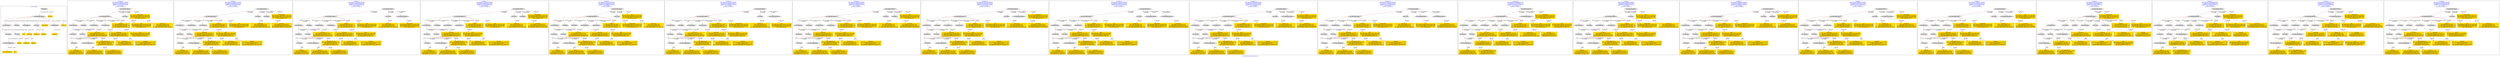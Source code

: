 digraph n0 {
fontcolor="blue"
remincross="true"
label="s14-s-california-african-american.json"
subgraph cluster_0 {
label="1-correct model"
n2[style="filled",color="white",fillcolor="lightgray",label="E12_Production1"];
n3[style="filled",color="white",fillcolor="lightgray",label="E39_Actor1"];
n4[style="filled",color="white",fillcolor="lightgray",label="E55_Type1"];
n5[style="filled",color="white",fillcolor="lightgray",label="E22_Man-Made_Object1"];
n6[style="filled",color="white",fillcolor="lightgray",label="E35_Title1"];
n7[style="filled",color="white",fillcolor="lightgray",label="E8_Acquisition1"];
n8[style="filled",color="white",fillcolor="lightgray",label="E55_Type2"];
n9[shape="plaintext",style="filled",fillcolor="gold",label="additionalInfo"];
n10[style="filled",color="white",fillcolor="lightgray",label="E54_Dimension1"];
n11[shape="plaintext",style="filled",fillcolor="gold",label="object_uri"];
n12[shape="plaintext",style="filled",fillcolor="gold",label="title"];
n13[style="filled",color="white",fillcolor="lightgray",label="E38_Image1"];
n14[shape="plaintext",style="filled",fillcolor="gold",label="imageUrl"];
n15[style="filled",color="white",fillcolor="lightgray",label="E82_Actor_Appellation1"];
n16[shape="plaintext",style="filled",fillcolor="gold",label="artist_uri"];
n17[shape="plaintext",style="filled",fillcolor="gold",label="dimensions"];
n18[shape="plaintext",style="filled",fillcolor="gold",label="technique_uri"];
n19[shape="plaintext",style="filled",fillcolor="gold",label="technique"];
n20[shape="plaintext",style="filled",fillcolor="gold",label="ethnicity_uri"];
n21[shape="plaintext",style="filled",fillcolor="gold",label="enthnicity"];
n22[shape="plaintext",style="filled",fillcolor="gold",label="artist_appellation_uri"];
n23[shape="plaintext",style="filled",fillcolor="gold",label="artist"];
n24[shape="plaintext",style="filled",fillcolor="gold",label="provenance"];
}
subgraph cluster_1 {
label="candidate 0\nlink coherence:0.8695652173913043\nnode coherence:0.8695652173913043\nconfidence:0.36509319695093545\nmapping score:0.450014343242285\ncost:22.9996\n-precision:0.35-recall:0.36"
n26[style="filled",color="white",fillcolor="lightgray",label="E12_Production1"];
n27[style="filled",color="white",fillcolor="lightgray",label="E21_Person1"];
n28[style="filled",color="white",fillcolor="lightgray",label="E55_Type1"];
n29[style="filled",color="white",fillcolor="lightgray",label="E74_Group1"];
n30[style="filled",color="white",fillcolor="lightgray",label="E82_Actor_Appellation1"];
n31[style="filled",color="white",fillcolor="lightgray",label="E22_Man-Made_Object1"];
n32[style="filled",color="white",fillcolor="lightgray",label="E30_Right1"];
n33[style="filled",color="white",fillcolor="lightgray",label="E54_Dimension1"];
n34[style="filled",color="white",fillcolor="lightgray",label="E8_Acquisition1"];
n35[style="filled",color="white",fillcolor="lightgray",label="E33_Linguistic_Object2"];
n36[style="filled",color="white",fillcolor="lightgray",label="E55_Type2"];
n37[shape="plaintext",style="filled",fillcolor="gold",label="artist\n[E73_Information_Object,P3_has_note,0.292]\n[E22_Man-Made_Object,P3_has_note,0.259]\n[E82_Actor_Appellation,label,0.257]\n[E8_Acquisition,P3_has_note,0.191]"];
n38[shape="plaintext",style="filled",fillcolor="gold",label="technique_uri\n[E55_Type,classLink,0.398]\n[E57_Material,classLink,0.314]\n[E74_Group,classLink,0.287]\n[E33_Linguistic_Object,P3_has_note,0.0]"];
n39[shape="plaintext",style="filled",fillcolor="gold",label="ethnicity_uri\n[E55_Type,classLink,0.515]\n[E74_Group,classLink,0.249]\n[E57_Material,classLink,0.228]\n[E73_Information_Object,P3_has_note,0.009]"];
n40[shape="plaintext",style="filled",fillcolor="gold",label="imageUrl\n[E38_Image,classLink,0.369]\n[E22_Man-Made_Object,classLink,0.356]\n[E21_Person,classLink,0.16]\n[E82_Actor_Appellation,classLink,0.115]"];
n41[shape="plaintext",style="filled",fillcolor="gold",label="artist_appellation_uri\n[E82_Actor_Appellation,classLink,0.916]\n[E21_Person,classLink,0.057]\n[E30_Right,P3_has_note,0.016]\n[E8_Acquisition,P3_has_note,0.011]"];
n42[shape="plaintext",style="filled",fillcolor="gold",label="additionalInfo\n[E73_Information_Object,P3_has_note,0.357]\n[E22_Man-Made_Object,P3_has_note,0.305]\n[E33_Linguistic_Object,P3_has_note,0.216]\n[E35_Title,label,0.122]"];
n43[shape="plaintext",style="filled",fillcolor="gold",label="provenance\n[E30_Right,P3_has_note,0.397]\n[E8_Acquisition,P3_has_note,0.395]\n[E73_Information_Object,P3_has_note,0.113]\n[E22_Man-Made_Object,P3_has_note,0.095]"];
n44[shape="plaintext",style="filled",fillcolor="gold",label="object_uri\n[E30_Right,P3_has_note,0.306]\n[E82_Actor_Appellation,label,0.302]\n[E8_Acquisition,P3_has_note,0.208]\n[E22_Man-Made_Object,classLink,0.184]"];
n45[shape="plaintext",style="filled",fillcolor="gold",label="technique\n[E29_Design_or_Procedure,P3_has_note,0.428]\n[E55_Type,label,0.402]\n[E73_Information_Object,P3_has_note,0.093]\n[E22_Man-Made_Object,P3_has_note,0.077]"];
n46[shape="plaintext",style="filled",fillcolor="gold",label="enthnicity\n[E74_Group,label,0.452]\n[E74_Group,classLink,0.257]\n[E8_Acquisition,P3_has_note,0.157]\n[E30_Right,P3_has_note,0.134]"];
n47[shape="plaintext",style="filled",fillcolor="gold",label="dimensions\n[E54_Dimension,P3_has_note,0.84]\n[E73_Information_Object,P3_has_note,0.055]\n[E82_Actor_Appellation,label,0.053]\n[E22_Man-Made_Object,P3_has_note,0.051]"];
n48[shape="plaintext",style="filled",fillcolor="gold",label="title\n[E73_Information_Object,P3_has_note,0.334]\n[E22_Man-Made_Object,P3_has_note,0.289]\n[E33_Linguistic_Object,P3_has_note,0.197]\n[E35_Title,label,0.18]"];
n49[shape="plaintext",style="filled",fillcolor="gold",label="artist_uri\n[E21_Person,classLink,0.461]\n[E82_Actor_Appellation,classLink,0.33]\n[E30_Right,P3_has_note,0.124]\n[E8_Acquisition,P3_has_note,0.085]"];
}
subgraph cluster_2 {
label="candidate 1\nlink coherence:0.8695652173913043\nnode coherence:0.8695652173913043\nconfidence:0.36509319695093545\nmapping score:0.450014343242285\ncost:122.009602\n-precision:0.35-recall:0.36"
n51[style="filled",color="white",fillcolor="lightgray",label="E12_Production1"];
n52[style="filled",color="white",fillcolor="lightgray",label="E21_Person1"];
n53[style="filled",color="white",fillcolor="lightgray",label="E55_Type1"];
n54[style="filled",color="white",fillcolor="lightgray",label="E74_Group1"];
n55[style="filled",color="white",fillcolor="lightgray",label="E82_Actor_Appellation1"];
n56[style="filled",color="white",fillcolor="lightgray",label="E22_Man-Made_Object1"];
n57[style="filled",color="white",fillcolor="lightgray",label="E54_Dimension1"];
n58[style="filled",color="white",fillcolor="lightgray",label="E8_Acquisition1"];
n59[style="filled",color="white",fillcolor="lightgray",label="E33_Linguistic_Object2"];
n60[style="filled",color="white",fillcolor="lightgray",label="E55_Type2"];
n61[style="filled",color="white",fillcolor="lightgray",label="E30_Right1"];
n62[shape="plaintext",style="filled",fillcolor="gold",label="artist\n[E73_Information_Object,P3_has_note,0.292]\n[E22_Man-Made_Object,P3_has_note,0.259]\n[E82_Actor_Appellation,label,0.257]\n[E8_Acquisition,P3_has_note,0.191]"];
n63[shape="plaintext",style="filled",fillcolor="gold",label="technique_uri\n[E55_Type,classLink,0.398]\n[E57_Material,classLink,0.314]\n[E74_Group,classLink,0.287]\n[E33_Linguistic_Object,P3_has_note,0.0]"];
n64[shape="plaintext",style="filled",fillcolor="gold",label="ethnicity_uri\n[E55_Type,classLink,0.515]\n[E74_Group,classLink,0.249]\n[E57_Material,classLink,0.228]\n[E73_Information_Object,P3_has_note,0.009]"];
n65[shape="plaintext",style="filled",fillcolor="gold",label="imageUrl\n[E38_Image,classLink,0.369]\n[E22_Man-Made_Object,classLink,0.356]\n[E21_Person,classLink,0.16]\n[E82_Actor_Appellation,classLink,0.115]"];
n66[shape="plaintext",style="filled",fillcolor="gold",label="artist_appellation_uri\n[E82_Actor_Appellation,classLink,0.916]\n[E21_Person,classLink,0.057]\n[E30_Right,P3_has_note,0.016]\n[E8_Acquisition,P3_has_note,0.011]"];
n67[shape="plaintext",style="filled",fillcolor="gold",label="additionalInfo\n[E73_Information_Object,P3_has_note,0.357]\n[E22_Man-Made_Object,P3_has_note,0.305]\n[E33_Linguistic_Object,P3_has_note,0.216]\n[E35_Title,label,0.122]"];
n68[shape="plaintext",style="filled",fillcolor="gold",label="provenance\n[E30_Right,P3_has_note,0.397]\n[E8_Acquisition,P3_has_note,0.395]\n[E73_Information_Object,P3_has_note,0.113]\n[E22_Man-Made_Object,P3_has_note,0.095]"];
n69[shape="plaintext",style="filled",fillcolor="gold",label="object_uri\n[E30_Right,P3_has_note,0.306]\n[E82_Actor_Appellation,label,0.302]\n[E8_Acquisition,P3_has_note,0.208]\n[E22_Man-Made_Object,classLink,0.184]"];
n70[shape="plaintext",style="filled",fillcolor="gold",label="technique\n[E29_Design_or_Procedure,P3_has_note,0.428]\n[E55_Type,label,0.402]\n[E73_Information_Object,P3_has_note,0.093]\n[E22_Man-Made_Object,P3_has_note,0.077]"];
n71[shape="plaintext",style="filled",fillcolor="gold",label="enthnicity\n[E74_Group,label,0.452]\n[E74_Group,classLink,0.257]\n[E8_Acquisition,P3_has_note,0.157]\n[E30_Right,P3_has_note,0.134]"];
n72[shape="plaintext",style="filled",fillcolor="gold",label="dimensions\n[E54_Dimension,P3_has_note,0.84]\n[E73_Information_Object,P3_has_note,0.055]\n[E82_Actor_Appellation,label,0.053]\n[E22_Man-Made_Object,P3_has_note,0.051]"];
n73[shape="plaintext",style="filled",fillcolor="gold",label="title\n[E73_Information_Object,P3_has_note,0.334]\n[E22_Man-Made_Object,P3_has_note,0.289]\n[E33_Linguistic_Object,P3_has_note,0.197]\n[E35_Title,label,0.18]"];
n74[shape="plaintext",style="filled",fillcolor="gold",label="artist_uri\n[E21_Person,classLink,0.461]\n[E82_Actor_Appellation,classLink,0.33]\n[E30_Right,P3_has_note,0.124]\n[E8_Acquisition,P3_has_note,0.085]"];
}
subgraph cluster_3 {
label="candidate 10\nlink coherence:0.8333333333333334\nnode coherence:0.8695652173913043\nconfidence:0.36509319695093545\nmapping score:0.450014343242285\ncost:122.99961\n-precision:0.33-recall:0.36"
n76[style="filled",color="white",fillcolor="lightgray",label="E12_Production1"];
n77[style="filled",color="white",fillcolor="lightgray",label="E21_Person1"];
n78[style="filled",color="white",fillcolor="lightgray",label="E55_Type1"];
n79[style="filled",color="white",fillcolor="lightgray",label="E74_Group1"];
n80[style="filled",color="white",fillcolor="lightgray",label="E82_Actor_Appellation1"];
n81[style="filled",color="white",fillcolor="lightgray",label="E22_Man-Made_Object1"];
n82[style="filled",color="white",fillcolor="lightgray",label="E30_Right1"];
n83[style="filled",color="white",fillcolor="lightgray",label="E54_Dimension1"];
n84[style="filled",color="white",fillcolor="lightgray",label="E8_Acquisition1"];
n85[style="filled",color="white",fillcolor="lightgray",label="E33_Linguistic_Object1"];
n86[style="filled",color="white",fillcolor="lightgray",label="E55_Type3"];
n87[style="filled",color="white",fillcolor="lightgray",label="E33_Linguistic_Object2"];
n88[shape="plaintext",style="filled",fillcolor="gold",label="artist\n[E73_Information_Object,P3_has_note,0.292]\n[E22_Man-Made_Object,P3_has_note,0.259]\n[E82_Actor_Appellation,label,0.257]\n[E8_Acquisition,P3_has_note,0.191]"];
n89[shape="plaintext",style="filled",fillcolor="gold",label="technique_uri\n[E55_Type,classLink,0.398]\n[E57_Material,classLink,0.314]\n[E74_Group,classLink,0.287]\n[E33_Linguistic_Object,P3_has_note,0.0]"];
n90[shape="plaintext",style="filled",fillcolor="gold",label="imageUrl\n[E38_Image,classLink,0.369]\n[E22_Man-Made_Object,classLink,0.356]\n[E21_Person,classLink,0.16]\n[E82_Actor_Appellation,classLink,0.115]"];
n91[shape="plaintext",style="filled",fillcolor="gold",label="artist_appellation_uri\n[E82_Actor_Appellation,classLink,0.916]\n[E21_Person,classLink,0.057]\n[E30_Right,P3_has_note,0.016]\n[E8_Acquisition,P3_has_note,0.011]"];
n92[shape="plaintext",style="filled",fillcolor="gold",label="additionalInfo\n[E73_Information_Object,P3_has_note,0.357]\n[E22_Man-Made_Object,P3_has_note,0.305]\n[E33_Linguistic_Object,P3_has_note,0.216]\n[E35_Title,label,0.122]"];
n93[shape="plaintext",style="filled",fillcolor="gold",label="provenance\n[E30_Right,P3_has_note,0.397]\n[E8_Acquisition,P3_has_note,0.395]\n[E73_Information_Object,P3_has_note,0.113]\n[E22_Man-Made_Object,P3_has_note,0.095]"];
n94[shape="plaintext",style="filled",fillcolor="gold",label="object_uri\n[E30_Right,P3_has_note,0.306]\n[E82_Actor_Appellation,label,0.302]\n[E8_Acquisition,P3_has_note,0.208]\n[E22_Man-Made_Object,classLink,0.184]"];
n95[shape="plaintext",style="filled",fillcolor="gold",label="technique\n[E29_Design_or_Procedure,P3_has_note,0.428]\n[E55_Type,label,0.402]\n[E73_Information_Object,P3_has_note,0.093]\n[E22_Man-Made_Object,P3_has_note,0.077]"];
n96[shape="plaintext",style="filled",fillcolor="gold",label="enthnicity\n[E74_Group,label,0.452]\n[E74_Group,classLink,0.257]\n[E8_Acquisition,P3_has_note,0.157]\n[E30_Right,P3_has_note,0.134]"];
n97[shape="plaintext",style="filled",fillcolor="gold",label="dimensions\n[E54_Dimension,P3_has_note,0.84]\n[E73_Information_Object,P3_has_note,0.055]\n[E82_Actor_Appellation,label,0.053]\n[E22_Man-Made_Object,P3_has_note,0.051]"];
n98[shape="plaintext",style="filled",fillcolor="gold",label="ethnicity_uri\n[E55_Type,classLink,0.515]\n[E74_Group,classLink,0.249]\n[E57_Material,classLink,0.228]\n[E73_Information_Object,P3_has_note,0.009]"];
n99[shape="plaintext",style="filled",fillcolor="gold",label="title\n[E73_Information_Object,P3_has_note,0.334]\n[E22_Man-Made_Object,P3_has_note,0.289]\n[E33_Linguistic_Object,P3_has_note,0.197]\n[E35_Title,label,0.18]"];
n100[shape="plaintext",style="filled",fillcolor="gold",label="artist_uri\n[E21_Person,classLink,0.461]\n[E82_Actor_Appellation,classLink,0.33]\n[E30_Right,P3_has_note,0.124]\n[E8_Acquisition,P3_has_note,0.085]"];
}
subgraph cluster_4 {
label="candidate 11\nlink coherence:0.8333333333333334\nnode coherence:0.8695652173913043\nconfidence:0.36509319695093545\nmapping score:0.450014343242285\ncost:123.009602\n-precision:0.33-recall:0.36"
n102[style="filled",color="white",fillcolor="lightgray",label="E12_Production1"];
n103[style="filled",color="white",fillcolor="lightgray",label="E21_Person1"];
n104[style="filled",color="white",fillcolor="lightgray",label="E55_Type1"];
n105[style="filled",color="white",fillcolor="lightgray",label="E74_Group1"];
n106[style="filled",color="white",fillcolor="lightgray",label="E82_Actor_Appellation1"];
n107[style="filled",color="white",fillcolor="lightgray",label="E22_Man-Made_Object1"];
n108[style="filled",color="white",fillcolor="lightgray",label="E38_Image1"];
n109[style="filled",color="white",fillcolor="lightgray",label="E54_Dimension1"];
n110[style="filled",color="white",fillcolor="lightgray",label="E8_Acquisition1"];
n111[style="filled",color="white",fillcolor="lightgray",label="E33_Linguistic_Object2"];
n112[style="filled",color="white",fillcolor="lightgray",label="E55_Type2"];
n113[style="filled",color="white",fillcolor="lightgray",label="E30_Right1"];
n114[shape="plaintext",style="filled",fillcolor="gold",label="artist\n[E73_Information_Object,P3_has_note,0.292]\n[E22_Man-Made_Object,P3_has_note,0.259]\n[E82_Actor_Appellation,label,0.257]\n[E8_Acquisition,P3_has_note,0.191]"];
n115[shape="plaintext",style="filled",fillcolor="gold",label="technique_uri\n[E55_Type,classLink,0.398]\n[E57_Material,classLink,0.314]\n[E74_Group,classLink,0.287]\n[E33_Linguistic_Object,P3_has_note,0.0]"];
n116[shape="plaintext",style="filled",fillcolor="gold",label="ethnicity_uri\n[E55_Type,classLink,0.515]\n[E74_Group,classLink,0.249]\n[E57_Material,classLink,0.228]\n[E73_Information_Object,P3_has_note,0.009]"];
n117[shape="plaintext",style="filled",fillcolor="gold",label="imageUrl\n[E38_Image,classLink,0.369]\n[E22_Man-Made_Object,classLink,0.356]\n[E21_Person,classLink,0.16]\n[E82_Actor_Appellation,classLink,0.115]"];
n118[shape="plaintext",style="filled",fillcolor="gold",label="artist_appellation_uri\n[E82_Actor_Appellation,classLink,0.916]\n[E21_Person,classLink,0.057]\n[E30_Right,P3_has_note,0.016]\n[E8_Acquisition,P3_has_note,0.011]"];
n119[shape="plaintext",style="filled",fillcolor="gold",label="additionalInfo\n[E73_Information_Object,P3_has_note,0.357]\n[E22_Man-Made_Object,P3_has_note,0.305]\n[E33_Linguistic_Object,P3_has_note,0.216]\n[E35_Title,label,0.122]"];
n120[shape="plaintext",style="filled",fillcolor="gold",label="provenance\n[E30_Right,P3_has_note,0.397]\n[E8_Acquisition,P3_has_note,0.395]\n[E73_Information_Object,P3_has_note,0.113]\n[E22_Man-Made_Object,P3_has_note,0.095]"];
n121[shape="plaintext",style="filled",fillcolor="gold",label="object_uri\n[E30_Right,P3_has_note,0.306]\n[E82_Actor_Appellation,label,0.302]\n[E8_Acquisition,P3_has_note,0.208]\n[E22_Man-Made_Object,classLink,0.184]"];
n122[shape="plaintext",style="filled",fillcolor="gold",label="technique\n[E29_Design_or_Procedure,P3_has_note,0.428]\n[E55_Type,label,0.402]\n[E73_Information_Object,P3_has_note,0.093]\n[E22_Man-Made_Object,P3_has_note,0.077]"];
n123[shape="plaintext",style="filled",fillcolor="gold",label="enthnicity\n[E74_Group,label,0.452]\n[E74_Group,classLink,0.257]\n[E8_Acquisition,P3_has_note,0.157]\n[E30_Right,P3_has_note,0.134]"];
n124[shape="plaintext",style="filled",fillcolor="gold",label="dimensions\n[E54_Dimension,P3_has_note,0.84]\n[E73_Information_Object,P3_has_note,0.055]\n[E82_Actor_Appellation,label,0.053]\n[E22_Man-Made_Object,P3_has_note,0.051]"];
n125[shape="plaintext",style="filled",fillcolor="gold",label="title\n[E73_Information_Object,P3_has_note,0.334]\n[E22_Man-Made_Object,P3_has_note,0.289]\n[E33_Linguistic_Object,P3_has_note,0.197]\n[E35_Title,label,0.18]"];
n126[shape="plaintext",style="filled",fillcolor="gold",label="artist_uri\n[E21_Person,classLink,0.461]\n[E82_Actor_Appellation,classLink,0.33]\n[E30_Right,P3_has_note,0.124]\n[E8_Acquisition,P3_has_note,0.085]"];
}
subgraph cluster_5 {
label="candidate 12\nlink coherence:0.8333333333333334\nnode coherence:0.8695652173913043\nconfidence:0.36494261010529405\nmapping score:0.44996414762707126\ncost:23.9996\n-precision:0.38-recall:0.41"
n128[style="filled",color="white",fillcolor="lightgray",label="E12_Production1"];
n129[style="filled",color="white",fillcolor="lightgray",label="E21_Person1"];
n130[style="filled",color="white",fillcolor="lightgray",label="E55_Type1"];
n131[style="filled",color="white",fillcolor="lightgray",label="E74_Group1"];
n132[style="filled",color="white",fillcolor="lightgray",label="E82_Actor_Appellation1"];
n133[style="filled",color="white",fillcolor="lightgray",label="E22_Man-Made_Object1"];
n134[style="filled",color="white",fillcolor="lightgray",label="E30_Right1"];
n135[style="filled",color="white",fillcolor="lightgray",label="E38_Image1"];
n136[style="filled",color="white",fillcolor="lightgray",label="E54_Dimension1"];
n137[style="filled",color="white",fillcolor="lightgray",label="E8_Acquisition1"];
n138[style="filled",color="white",fillcolor="lightgray",label="E33_Linguistic_Object2"];
n139[style="filled",color="white",fillcolor="lightgray",label="E55_Type2"];
n140[shape="plaintext",style="filled",fillcolor="gold",label="artist\n[E73_Information_Object,P3_has_note,0.292]\n[E22_Man-Made_Object,P3_has_note,0.259]\n[E82_Actor_Appellation,label,0.257]\n[E8_Acquisition,P3_has_note,0.191]"];
n141[shape="plaintext",style="filled",fillcolor="gold",label="technique_uri\n[E55_Type,classLink,0.398]\n[E57_Material,classLink,0.314]\n[E74_Group,classLink,0.287]\n[E33_Linguistic_Object,P3_has_note,0.0]"];
n142[shape="plaintext",style="filled",fillcolor="gold",label="ethnicity_uri\n[E55_Type,classLink,0.515]\n[E74_Group,classLink,0.249]\n[E57_Material,classLink,0.228]\n[E73_Information_Object,P3_has_note,0.009]"];
n143[shape="plaintext",style="filled",fillcolor="gold",label="imageUrl\n[E38_Image,classLink,0.369]\n[E22_Man-Made_Object,classLink,0.356]\n[E21_Person,classLink,0.16]\n[E82_Actor_Appellation,classLink,0.115]"];
n144[shape="plaintext",style="filled",fillcolor="gold",label="artist_appellation_uri\n[E82_Actor_Appellation,classLink,0.916]\n[E21_Person,classLink,0.057]\n[E30_Right,P3_has_note,0.016]\n[E8_Acquisition,P3_has_note,0.011]"];
n145[shape="plaintext",style="filled",fillcolor="gold",label="title\n[E73_Information_Object,P3_has_note,0.334]\n[E22_Man-Made_Object,P3_has_note,0.289]\n[E33_Linguistic_Object,P3_has_note,0.197]\n[E35_Title,label,0.18]"];
n146[shape="plaintext",style="filled",fillcolor="gold",label="provenance\n[E30_Right,P3_has_note,0.397]\n[E8_Acquisition,P3_has_note,0.395]\n[E73_Information_Object,P3_has_note,0.113]\n[E22_Man-Made_Object,P3_has_note,0.095]"];
n147[shape="plaintext",style="filled",fillcolor="gold",label="object_uri\n[E30_Right,P3_has_note,0.306]\n[E82_Actor_Appellation,label,0.302]\n[E8_Acquisition,P3_has_note,0.208]\n[E22_Man-Made_Object,classLink,0.184]"];
n148[shape="plaintext",style="filled",fillcolor="gold",label="technique\n[E29_Design_or_Procedure,P3_has_note,0.428]\n[E55_Type,label,0.402]\n[E73_Information_Object,P3_has_note,0.093]\n[E22_Man-Made_Object,P3_has_note,0.077]"];
n149[shape="plaintext",style="filled",fillcolor="gold",label="enthnicity\n[E74_Group,label,0.452]\n[E74_Group,classLink,0.257]\n[E8_Acquisition,P3_has_note,0.157]\n[E30_Right,P3_has_note,0.134]"];
n150[shape="plaintext",style="filled",fillcolor="gold",label="dimensions\n[E54_Dimension,P3_has_note,0.84]\n[E73_Information_Object,P3_has_note,0.055]\n[E82_Actor_Appellation,label,0.053]\n[E22_Man-Made_Object,P3_has_note,0.051]"];
n151[shape="plaintext",style="filled",fillcolor="gold",label="additionalInfo\n[E73_Information_Object,P3_has_note,0.357]\n[E22_Man-Made_Object,P3_has_note,0.305]\n[E33_Linguistic_Object,P3_has_note,0.216]\n[E35_Title,label,0.122]"];
n152[shape="plaintext",style="filled",fillcolor="gold",label="artist_uri\n[E21_Person,classLink,0.461]\n[E82_Actor_Appellation,classLink,0.33]\n[E30_Right,P3_has_note,0.124]\n[E8_Acquisition,P3_has_note,0.085]"];
}
subgraph cluster_6 {
label="candidate 13\nlink coherence:0.8333333333333334\nnode coherence:0.8695652173913043\nconfidence:0.36494261010529405\nmapping score:0.44996414762707126\ncost:122.99961\n-precision:0.38-recall:0.41"
n154[style="filled",color="white",fillcolor="lightgray",label="E12_Production1"];
n155[style="filled",color="white",fillcolor="lightgray",label="E21_Person1"];
n156[style="filled",color="white",fillcolor="lightgray",label="E55_Type1"];
n157[style="filled",color="white",fillcolor="lightgray",label="E74_Group1"];
n158[style="filled",color="white",fillcolor="lightgray",label="E82_Actor_Appellation1"];
n159[style="filled",color="white",fillcolor="lightgray",label="E22_Man-Made_Object1"];
n160[style="filled",color="white",fillcolor="lightgray",label="E30_Right1"];
n161[style="filled",color="white",fillcolor="lightgray",label="E54_Dimension1"];
n162[style="filled",color="white",fillcolor="lightgray",label="E8_Acquisition1"];
n163[style="filled",color="white",fillcolor="lightgray",label="E33_Linguistic_Object1"];
n164[style="filled",color="white",fillcolor="lightgray",label="E55_Type3"];
n165[style="filled",color="white",fillcolor="lightgray",label="E33_Linguistic_Object2"];
n166[shape="plaintext",style="filled",fillcolor="gold",label="artist\n[E73_Information_Object,P3_has_note,0.292]\n[E22_Man-Made_Object,P3_has_note,0.259]\n[E82_Actor_Appellation,label,0.257]\n[E8_Acquisition,P3_has_note,0.191]"];
n167[shape="plaintext",style="filled",fillcolor="gold",label="technique_uri\n[E55_Type,classLink,0.398]\n[E57_Material,classLink,0.314]\n[E74_Group,classLink,0.287]\n[E33_Linguistic_Object,P3_has_note,0.0]"];
n168[shape="plaintext",style="filled",fillcolor="gold",label="imageUrl\n[E38_Image,classLink,0.369]\n[E22_Man-Made_Object,classLink,0.356]\n[E21_Person,classLink,0.16]\n[E82_Actor_Appellation,classLink,0.115]"];
n169[shape="plaintext",style="filled",fillcolor="gold",label="artist_appellation_uri\n[E82_Actor_Appellation,classLink,0.916]\n[E21_Person,classLink,0.057]\n[E30_Right,P3_has_note,0.016]\n[E8_Acquisition,P3_has_note,0.011]"];
n170[shape="plaintext",style="filled",fillcolor="gold",label="title\n[E73_Information_Object,P3_has_note,0.334]\n[E22_Man-Made_Object,P3_has_note,0.289]\n[E33_Linguistic_Object,P3_has_note,0.197]\n[E35_Title,label,0.18]"];
n171[shape="plaintext",style="filled",fillcolor="gold",label="provenance\n[E30_Right,P3_has_note,0.397]\n[E8_Acquisition,P3_has_note,0.395]\n[E73_Information_Object,P3_has_note,0.113]\n[E22_Man-Made_Object,P3_has_note,0.095]"];
n172[shape="plaintext",style="filled",fillcolor="gold",label="object_uri\n[E30_Right,P3_has_note,0.306]\n[E82_Actor_Appellation,label,0.302]\n[E8_Acquisition,P3_has_note,0.208]\n[E22_Man-Made_Object,classLink,0.184]"];
n173[shape="plaintext",style="filled",fillcolor="gold",label="technique\n[E29_Design_or_Procedure,P3_has_note,0.428]\n[E55_Type,label,0.402]\n[E73_Information_Object,P3_has_note,0.093]\n[E22_Man-Made_Object,P3_has_note,0.077]"];
n174[shape="plaintext",style="filled",fillcolor="gold",label="enthnicity\n[E74_Group,label,0.452]\n[E74_Group,classLink,0.257]\n[E8_Acquisition,P3_has_note,0.157]\n[E30_Right,P3_has_note,0.134]"];
n175[shape="plaintext",style="filled",fillcolor="gold",label="dimensions\n[E54_Dimension,P3_has_note,0.84]\n[E73_Information_Object,P3_has_note,0.055]\n[E82_Actor_Appellation,label,0.053]\n[E22_Man-Made_Object,P3_has_note,0.051]"];
n176[shape="plaintext",style="filled",fillcolor="gold",label="ethnicity_uri\n[E55_Type,classLink,0.515]\n[E74_Group,classLink,0.249]\n[E57_Material,classLink,0.228]\n[E73_Information_Object,P3_has_note,0.009]"];
n177[shape="plaintext",style="filled",fillcolor="gold",label="additionalInfo\n[E73_Information_Object,P3_has_note,0.357]\n[E22_Man-Made_Object,P3_has_note,0.305]\n[E33_Linguistic_Object,P3_has_note,0.216]\n[E35_Title,label,0.122]"];
n178[shape="plaintext",style="filled",fillcolor="gold",label="artist_uri\n[E21_Person,classLink,0.461]\n[E82_Actor_Appellation,classLink,0.33]\n[E30_Right,P3_has_note,0.124]\n[E8_Acquisition,P3_has_note,0.085]"];
}
subgraph cluster_7 {
label="candidate 14\nlink coherence:0.8333333333333334\nnode coherence:0.8695652173913043\nconfidence:0.36494261010529405\nmapping score:0.44996414762707126\ncost:123.009602\n-precision:0.38-recall:0.41"
n180[style="filled",color="white",fillcolor="lightgray",label="E12_Production1"];
n181[style="filled",color="white",fillcolor="lightgray",label="E21_Person1"];
n182[style="filled",color="white",fillcolor="lightgray",label="E55_Type1"];
n183[style="filled",color="white",fillcolor="lightgray",label="E74_Group1"];
n184[style="filled",color="white",fillcolor="lightgray",label="E82_Actor_Appellation1"];
n185[style="filled",color="white",fillcolor="lightgray",label="E22_Man-Made_Object1"];
n186[style="filled",color="white",fillcolor="lightgray",label="E38_Image1"];
n187[style="filled",color="white",fillcolor="lightgray",label="E54_Dimension1"];
n188[style="filled",color="white",fillcolor="lightgray",label="E8_Acquisition1"];
n189[style="filled",color="white",fillcolor="lightgray",label="E33_Linguistic_Object2"];
n190[style="filled",color="white",fillcolor="lightgray",label="E55_Type2"];
n191[style="filled",color="white",fillcolor="lightgray",label="E30_Right1"];
n192[shape="plaintext",style="filled",fillcolor="gold",label="artist\n[E73_Information_Object,P3_has_note,0.292]\n[E22_Man-Made_Object,P3_has_note,0.259]\n[E82_Actor_Appellation,label,0.257]\n[E8_Acquisition,P3_has_note,0.191]"];
n193[shape="plaintext",style="filled",fillcolor="gold",label="technique_uri\n[E55_Type,classLink,0.398]\n[E57_Material,classLink,0.314]\n[E74_Group,classLink,0.287]\n[E33_Linguistic_Object,P3_has_note,0.0]"];
n194[shape="plaintext",style="filled",fillcolor="gold",label="ethnicity_uri\n[E55_Type,classLink,0.515]\n[E74_Group,classLink,0.249]\n[E57_Material,classLink,0.228]\n[E73_Information_Object,P3_has_note,0.009]"];
n195[shape="plaintext",style="filled",fillcolor="gold",label="imageUrl\n[E38_Image,classLink,0.369]\n[E22_Man-Made_Object,classLink,0.356]\n[E21_Person,classLink,0.16]\n[E82_Actor_Appellation,classLink,0.115]"];
n196[shape="plaintext",style="filled",fillcolor="gold",label="artist_appellation_uri\n[E82_Actor_Appellation,classLink,0.916]\n[E21_Person,classLink,0.057]\n[E30_Right,P3_has_note,0.016]\n[E8_Acquisition,P3_has_note,0.011]"];
n197[shape="plaintext",style="filled",fillcolor="gold",label="title\n[E73_Information_Object,P3_has_note,0.334]\n[E22_Man-Made_Object,P3_has_note,0.289]\n[E33_Linguistic_Object,P3_has_note,0.197]\n[E35_Title,label,0.18]"];
n198[shape="plaintext",style="filled",fillcolor="gold",label="provenance\n[E30_Right,P3_has_note,0.397]\n[E8_Acquisition,P3_has_note,0.395]\n[E73_Information_Object,P3_has_note,0.113]\n[E22_Man-Made_Object,P3_has_note,0.095]"];
n199[shape="plaintext",style="filled",fillcolor="gold",label="object_uri\n[E30_Right,P3_has_note,0.306]\n[E82_Actor_Appellation,label,0.302]\n[E8_Acquisition,P3_has_note,0.208]\n[E22_Man-Made_Object,classLink,0.184]"];
n200[shape="plaintext",style="filled",fillcolor="gold",label="technique\n[E29_Design_or_Procedure,P3_has_note,0.428]\n[E55_Type,label,0.402]\n[E73_Information_Object,P3_has_note,0.093]\n[E22_Man-Made_Object,P3_has_note,0.077]"];
n201[shape="plaintext",style="filled",fillcolor="gold",label="enthnicity\n[E74_Group,label,0.452]\n[E74_Group,classLink,0.257]\n[E8_Acquisition,P3_has_note,0.157]\n[E30_Right,P3_has_note,0.134]"];
n202[shape="plaintext",style="filled",fillcolor="gold",label="dimensions\n[E54_Dimension,P3_has_note,0.84]\n[E73_Information_Object,P3_has_note,0.055]\n[E82_Actor_Appellation,label,0.053]\n[E22_Man-Made_Object,P3_has_note,0.051]"];
n203[shape="plaintext",style="filled",fillcolor="gold",label="additionalInfo\n[E73_Information_Object,P3_has_note,0.357]\n[E22_Man-Made_Object,P3_has_note,0.305]\n[E33_Linguistic_Object,P3_has_note,0.216]\n[E35_Title,label,0.122]"];
n204[shape="plaintext",style="filled",fillcolor="gold",label="artist_uri\n[E21_Person,classLink,0.461]\n[E82_Actor_Appellation,classLink,0.33]\n[E30_Right,P3_has_note,0.124]\n[E8_Acquisition,P3_has_note,0.085]"];
}
subgraph cluster_8 {
label="candidate 15\nlink coherence:0.8333333333333334\nnode coherence:0.8695652173913043\nconfidence:0.34326133292313676\nmapping score:0.4427370552330188\ncost:222.009602\n-precision:0.33-recall:0.36"
n206[style="filled",color="white",fillcolor="lightgray",label="E12_Production1"];
n207[style="filled",color="white",fillcolor="lightgray",label="E21_Person1"];
n208[style="filled",color="white",fillcolor="lightgray",label="E55_Type1"];
n209[style="filled",color="white",fillcolor="lightgray",label="E74_Group1"];
n210[style="filled",color="white",fillcolor="lightgray",label="E82_Actor_Appellation1"];
n211[style="filled",color="white",fillcolor="lightgray",label="E22_Man-Made_Object1"];
n212[style="filled",color="white",fillcolor="lightgray",label="E38_Image1"];
n213[style="filled",color="white",fillcolor="lightgray",label="E54_Dimension1"];
n214[style="filled",color="white",fillcolor="lightgray",label="E8_Acquisition1"];
n215[style="filled",color="white",fillcolor="lightgray",label="E33_Linguistic_Object2"];
n216[style="filled",color="white",fillcolor="lightgray",label="E55_Type2"];
n217[style="filled",color="white",fillcolor="lightgray",label="E73_Information_Object1"];
n218[shape="plaintext",style="filled",fillcolor="gold",label="artist\n[E73_Information_Object,P3_has_note,0.292]\n[E22_Man-Made_Object,P3_has_note,0.259]\n[E82_Actor_Appellation,label,0.257]\n[E8_Acquisition,P3_has_note,0.191]"];
n219[shape="plaintext",style="filled",fillcolor="gold",label="technique_uri\n[E55_Type,classLink,0.398]\n[E57_Material,classLink,0.314]\n[E74_Group,classLink,0.287]\n[E33_Linguistic_Object,P3_has_note,0.0]"];
n220[shape="plaintext",style="filled",fillcolor="gold",label="ethnicity_uri\n[E55_Type,classLink,0.515]\n[E74_Group,classLink,0.249]\n[E57_Material,classLink,0.228]\n[E73_Information_Object,P3_has_note,0.009]"];
n221[shape="plaintext",style="filled",fillcolor="gold",label="imageUrl\n[E38_Image,classLink,0.369]\n[E22_Man-Made_Object,classLink,0.356]\n[E21_Person,classLink,0.16]\n[E82_Actor_Appellation,classLink,0.115]"];
n222[shape="plaintext",style="filled",fillcolor="gold",label="artist_appellation_uri\n[E82_Actor_Appellation,classLink,0.916]\n[E21_Person,classLink,0.057]\n[E30_Right,P3_has_note,0.016]\n[E8_Acquisition,P3_has_note,0.011]"];
n223[shape="plaintext",style="filled",fillcolor="gold",label="additionalInfo\n[E73_Information_Object,P3_has_note,0.357]\n[E22_Man-Made_Object,P3_has_note,0.305]\n[E33_Linguistic_Object,P3_has_note,0.216]\n[E35_Title,label,0.122]"];
n224[shape="plaintext",style="filled",fillcolor="gold",label="object_uri\n[E30_Right,P3_has_note,0.306]\n[E82_Actor_Appellation,label,0.302]\n[E8_Acquisition,P3_has_note,0.208]\n[E22_Man-Made_Object,classLink,0.184]"];
n225[shape="plaintext",style="filled",fillcolor="gold",label="technique\n[E29_Design_or_Procedure,P3_has_note,0.428]\n[E55_Type,label,0.402]\n[E73_Information_Object,P3_has_note,0.093]\n[E22_Man-Made_Object,P3_has_note,0.077]"];
n226[shape="plaintext",style="filled",fillcolor="gold",label="enthnicity\n[E74_Group,label,0.452]\n[E74_Group,classLink,0.257]\n[E8_Acquisition,P3_has_note,0.157]\n[E30_Right,P3_has_note,0.134]"];
n227[shape="plaintext",style="filled",fillcolor="gold",label="dimensions\n[E54_Dimension,P3_has_note,0.84]\n[E73_Information_Object,P3_has_note,0.055]\n[E82_Actor_Appellation,label,0.053]\n[E22_Man-Made_Object,P3_has_note,0.051]"];
n228[shape="plaintext",style="filled",fillcolor="gold",label="provenance\n[E30_Right,P3_has_note,0.397]\n[E8_Acquisition,P3_has_note,0.395]\n[E73_Information_Object,P3_has_note,0.113]\n[E22_Man-Made_Object,P3_has_note,0.095]"];
n229[shape="plaintext",style="filled",fillcolor="gold",label="title\n[E73_Information_Object,P3_has_note,0.334]\n[E22_Man-Made_Object,P3_has_note,0.289]\n[E33_Linguistic_Object,P3_has_note,0.197]\n[E35_Title,label,0.18]"];
n230[shape="plaintext",style="filled",fillcolor="gold",label="artist_uri\n[E21_Person,classLink,0.461]\n[E82_Actor_Appellation,classLink,0.33]\n[E30_Right,P3_has_note,0.124]\n[E8_Acquisition,P3_has_note,0.085]"];
}
subgraph cluster_9 {
label="candidate 16\nlink coherence:0.8333333333333334\nnode coherence:0.8695652173913043\nconfidence:0.34326133292313676\nmapping score:0.4427370552330188\ncost:321.009612\n-precision:0.33-recall:0.36"
n232[style="filled",color="white",fillcolor="lightgray",label="E12_Production1"];
n233[style="filled",color="white",fillcolor="lightgray",label="E21_Person1"];
n234[style="filled",color="white",fillcolor="lightgray",label="E55_Type1"];
n235[style="filled",color="white",fillcolor="lightgray",label="E74_Group1"];
n236[style="filled",color="white",fillcolor="lightgray",label="E82_Actor_Appellation1"];
n237[style="filled",color="white",fillcolor="lightgray",label="E22_Man-Made_Object1"];
n238[style="filled",color="white",fillcolor="lightgray",label="E54_Dimension1"];
n239[style="filled",color="white",fillcolor="lightgray",label="E8_Acquisition1"];
n240[style="filled",color="white",fillcolor="lightgray",label="E33_Linguistic_Object1"];
n241[style="filled",color="white",fillcolor="lightgray",label="E55_Type3"];
n242[style="filled",color="white",fillcolor="lightgray",label="E33_Linguistic_Object2"];
n243[style="filled",color="white",fillcolor="lightgray",label="E73_Information_Object1"];
n244[shape="plaintext",style="filled",fillcolor="gold",label="artist\n[E73_Information_Object,P3_has_note,0.292]\n[E22_Man-Made_Object,P3_has_note,0.259]\n[E82_Actor_Appellation,label,0.257]\n[E8_Acquisition,P3_has_note,0.191]"];
n245[shape="plaintext",style="filled",fillcolor="gold",label="technique_uri\n[E55_Type,classLink,0.398]\n[E57_Material,classLink,0.314]\n[E74_Group,classLink,0.287]\n[E33_Linguistic_Object,P3_has_note,0.0]"];
n246[shape="plaintext",style="filled",fillcolor="gold",label="imageUrl\n[E38_Image,classLink,0.369]\n[E22_Man-Made_Object,classLink,0.356]\n[E21_Person,classLink,0.16]\n[E82_Actor_Appellation,classLink,0.115]"];
n247[shape="plaintext",style="filled",fillcolor="gold",label="artist_appellation_uri\n[E82_Actor_Appellation,classLink,0.916]\n[E21_Person,classLink,0.057]\n[E30_Right,P3_has_note,0.016]\n[E8_Acquisition,P3_has_note,0.011]"];
n248[shape="plaintext",style="filled",fillcolor="gold",label="additionalInfo\n[E73_Information_Object,P3_has_note,0.357]\n[E22_Man-Made_Object,P3_has_note,0.305]\n[E33_Linguistic_Object,P3_has_note,0.216]\n[E35_Title,label,0.122]"];
n249[shape="plaintext",style="filled",fillcolor="gold",label="object_uri\n[E30_Right,P3_has_note,0.306]\n[E82_Actor_Appellation,label,0.302]\n[E8_Acquisition,P3_has_note,0.208]\n[E22_Man-Made_Object,classLink,0.184]"];
n250[shape="plaintext",style="filled",fillcolor="gold",label="technique\n[E29_Design_or_Procedure,P3_has_note,0.428]\n[E55_Type,label,0.402]\n[E73_Information_Object,P3_has_note,0.093]\n[E22_Man-Made_Object,P3_has_note,0.077]"];
n251[shape="plaintext",style="filled",fillcolor="gold",label="enthnicity\n[E74_Group,label,0.452]\n[E74_Group,classLink,0.257]\n[E8_Acquisition,P3_has_note,0.157]\n[E30_Right,P3_has_note,0.134]"];
n252[shape="plaintext",style="filled",fillcolor="gold",label="dimensions\n[E54_Dimension,P3_has_note,0.84]\n[E73_Information_Object,P3_has_note,0.055]\n[E82_Actor_Appellation,label,0.053]\n[E22_Man-Made_Object,P3_has_note,0.051]"];
n253[shape="plaintext",style="filled",fillcolor="gold",label="ethnicity_uri\n[E55_Type,classLink,0.515]\n[E74_Group,classLink,0.249]\n[E57_Material,classLink,0.228]\n[E73_Information_Object,P3_has_note,0.009]"];
n254[shape="plaintext",style="filled",fillcolor="gold",label="provenance\n[E30_Right,P3_has_note,0.397]\n[E8_Acquisition,P3_has_note,0.395]\n[E73_Information_Object,P3_has_note,0.113]\n[E22_Man-Made_Object,P3_has_note,0.095]"];
n255[shape="plaintext",style="filled",fillcolor="gold",label="title\n[E73_Information_Object,P3_has_note,0.334]\n[E22_Man-Made_Object,P3_has_note,0.289]\n[E33_Linguistic_Object,P3_has_note,0.197]\n[E35_Title,label,0.18]"];
n256[shape="plaintext",style="filled",fillcolor="gold",label="artist_uri\n[E21_Person,classLink,0.461]\n[E82_Actor_Appellation,classLink,0.33]\n[E30_Right,P3_has_note,0.124]\n[E8_Acquisition,P3_has_note,0.085]"];
}
subgraph cluster_10 {
label="candidate 17\nlink coherence:0.8333333333333334\nnode coherence:0.8695652173913043\nconfidence:0.34311074607749537\nmapping score:0.4426868596178051\ncost:222.009602\n-precision:0.38-recall:0.41"
n258[style="filled",color="white",fillcolor="lightgray",label="E12_Production1"];
n259[style="filled",color="white",fillcolor="lightgray",label="E21_Person1"];
n260[style="filled",color="white",fillcolor="lightgray",label="E55_Type1"];
n261[style="filled",color="white",fillcolor="lightgray",label="E74_Group1"];
n262[style="filled",color="white",fillcolor="lightgray",label="E82_Actor_Appellation1"];
n263[style="filled",color="white",fillcolor="lightgray",label="E22_Man-Made_Object1"];
n264[style="filled",color="white",fillcolor="lightgray",label="E38_Image1"];
n265[style="filled",color="white",fillcolor="lightgray",label="E54_Dimension1"];
n266[style="filled",color="white",fillcolor="lightgray",label="E8_Acquisition1"];
n267[style="filled",color="white",fillcolor="lightgray",label="E33_Linguistic_Object2"];
n268[style="filled",color="white",fillcolor="lightgray",label="E55_Type2"];
n269[style="filled",color="white",fillcolor="lightgray",label="E73_Information_Object1"];
n270[shape="plaintext",style="filled",fillcolor="gold",label="artist\n[E73_Information_Object,P3_has_note,0.292]\n[E22_Man-Made_Object,P3_has_note,0.259]\n[E82_Actor_Appellation,label,0.257]\n[E8_Acquisition,P3_has_note,0.191]"];
n271[shape="plaintext",style="filled",fillcolor="gold",label="technique_uri\n[E55_Type,classLink,0.398]\n[E57_Material,classLink,0.314]\n[E74_Group,classLink,0.287]\n[E33_Linguistic_Object,P3_has_note,0.0]"];
n272[shape="plaintext",style="filled",fillcolor="gold",label="ethnicity_uri\n[E55_Type,classLink,0.515]\n[E74_Group,classLink,0.249]\n[E57_Material,classLink,0.228]\n[E73_Information_Object,P3_has_note,0.009]"];
n273[shape="plaintext",style="filled",fillcolor="gold",label="imageUrl\n[E38_Image,classLink,0.369]\n[E22_Man-Made_Object,classLink,0.356]\n[E21_Person,classLink,0.16]\n[E82_Actor_Appellation,classLink,0.115]"];
n274[shape="plaintext",style="filled",fillcolor="gold",label="artist_appellation_uri\n[E82_Actor_Appellation,classLink,0.916]\n[E21_Person,classLink,0.057]\n[E30_Right,P3_has_note,0.016]\n[E8_Acquisition,P3_has_note,0.011]"];
n275[shape="plaintext",style="filled",fillcolor="gold",label="title\n[E73_Information_Object,P3_has_note,0.334]\n[E22_Man-Made_Object,P3_has_note,0.289]\n[E33_Linguistic_Object,P3_has_note,0.197]\n[E35_Title,label,0.18]"];
n276[shape="plaintext",style="filled",fillcolor="gold",label="object_uri\n[E30_Right,P3_has_note,0.306]\n[E82_Actor_Appellation,label,0.302]\n[E8_Acquisition,P3_has_note,0.208]\n[E22_Man-Made_Object,classLink,0.184]"];
n277[shape="plaintext",style="filled",fillcolor="gold",label="technique\n[E29_Design_or_Procedure,P3_has_note,0.428]\n[E55_Type,label,0.402]\n[E73_Information_Object,P3_has_note,0.093]\n[E22_Man-Made_Object,P3_has_note,0.077]"];
n278[shape="plaintext",style="filled",fillcolor="gold",label="enthnicity\n[E74_Group,label,0.452]\n[E74_Group,classLink,0.257]\n[E8_Acquisition,P3_has_note,0.157]\n[E30_Right,P3_has_note,0.134]"];
n279[shape="plaintext",style="filled",fillcolor="gold",label="dimensions\n[E54_Dimension,P3_has_note,0.84]\n[E73_Information_Object,P3_has_note,0.055]\n[E82_Actor_Appellation,label,0.053]\n[E22_Man-Made_Object,P3_has_note,0.051]"];
n280[shape="plaintext",style="filled",fillcolor="gold",label="provenance\n[E30_Right,P3_has_note,0.397]\n[E8_Acquisition,P3_has_note,0.395]\n[E73_Information_Object,P3_has_note,0.113]\n[E22_Man-Made_Object,P3_has_note,0.095]"];
n281[shape="plaintext",style="filled",fillcolor="gold",label="additionalInfo\n[E73_Information_Object,P3_has_note,0.357]\n[E22_Man-Made_Object,P3_has_note,0.305]\n[E33_Linguistic_Object,P3_has_note,0.216]\n[E35_Title,label,0.122]"];
n282[shape="plaintext",style="filled",fillcolor="gold",label="artist_uri\n[E21_Person,classLink,0.461]\n[E82_Actor_Appellation,classLink,0.33]\n[E30_Right,P3_has_note,0.124]\n[E8_Acquisition,P3_has_note,0.085]"];
}
subgraph cluster_11 {
label="candidate 18\nlink coherence:0.8333333333333334\nnode coherence:0.8695652173913043\nconfidence:0.34311074607749537\nmapping score:0.4426868596178051\ncost:321.009612\n-precision:0.38-recall:0.41"
n284[style="filled",color="white",fillcolor="lightgray",label="E12_Production1"];
n285[style="filled",color="white",fillcolor="lightgray",label="E21_Person1"];
n286[style="filled",color="white",fillcolor="lightgray",label="E55_Type1"];
n287[style="filled",color="white",fillcolor="lightgray",label="E74_Group1"];
n288[style="filled",color="white",fillcolor="lightgray",label="E82_Actor_Appellation1"];
n289[style="filled",color="white",fillcolor="lightgray",label="E22_Man-Made_Object1"];
n290[style="filled",color="white",fillcolor="lightgray",label="E54_Dimension1"];
n291[style="filled",color="white",fillcolor="lightgray",label="E8_Acquisition1"];
n292[style="filled",color="white",fillcolor="lightgray",label="E33_Linguistic_Object1"];
n293[style="filled",color="white",fillcolor="lightgray",label="E55_Type3"];
n294[style="filled",color="white",fillcolor="lightgray",label="E33_Linguistic_Object2"];
n295[style="filled",color="white",fillcolor="lightgray",label="E73_Information_Object1"];
n296[shape="plaintext",style="filled",fillcolor="gold",label="artist\n[E73_Information_Object,P3_has_note,0.292]\n[E22_Man-Made_Object,P3_has_note,0.259]\n[E82_Actor_Appellation,label,0.257]\n[E8_Acquisition,P3_has_note,0.191]"];
n297[shape="plaintext",style="filled",fillcolor="gold",label="technique_uri\n[E55_Type,classLink,0.398]\n[E57_Material,classLink,0.314]\n[E74_Group,classLink,0.287]\n[E33_Linguistic_Object,P3_has_note,0.0]"];
n298[shape="plaintext",style="filled",fillcolor="gold",label="imageUrl\n[E38_Image,classLink,0.369]\n[E22_Man-Made_Object,classLink,0.356]\n[E21_Person,classLink,0.16]\n[E82_Actor_Appellation,classLink,0.115]"];
n299[shape="plaintext",style="filled",fillcolor="gold",label="artist_appellation_uri\n[E82_Actor_Appellation,classLink,0.916]\n[E21_Person,classLink,0.057]\n[E30_Right,P3_has_note,0.016]\n[E8_Acquisition,P3_has_note,0.011]"];
n300[shape="plaintext",style="filled",fillcolor="gold",label="title\n[E73_Information_Object,P3_has_note,0.334]\n[E22_Man-Made_Object,P3_has_note,0.289]\n[E33_Linguistic_Object,P3_has_note,0.197]\n[E35_Title,label,0.18]"];
n301[shape="plaintext",style="filled",fillcolor="gold",label="object_uri\n[E30_Right,P3_has_note,0.306]\n[E82_Actor_Appellation,label,0.302]\n[E8_Acquisition,P3_has_note,0.208]\n[E22_Man-Made_Object,classLink,0.184]"];
n302[shape="plaintext",style="filled",fillcolor="gold",label="technique\n[E29_Design_or_Procedure,P3_has_note,0.428]\n[E55_Type,label,0.402]\n[E73_Information_Object,P3_has_note,0.093]\n[E22_Man-Made_Object,P3_has_note,0.077]"];
n303[shape="plaintext",style="filled",fillcolor="gold",label="enthnicity\n[E74_Group,label,0.452]\n[E74_Group,classLink,0.257]\n[E8_Acquisition,P3_has_note,0.157]\n[E30_Right,P3_has_note,0.134]"];
n304[shape="plaintext",style="filled",fillcolor="gold",label="dimensions\n[E54_Dimension,P3_has_note,0.84]\n[E73_Information_Object,P3_has_note,0.055]\n[E82_Actor_Appellation,label,0.053]\n[E22_Man-Made_Object,P3_has_note,0.051]"];
n305[shape="plaintext",style="filled",fillcolor="gold",label="ethnicity_uri\n[E55_Type,classLink,0.515]\n[E74_Group,classLink,0.249]\n[E57_Material,classLink,0.228]\n[E73_Information_Object,P3_has_note,0.009]"];
n306[shape="plaintext",style="filled",fillcolor="gold",label="provenance\n[E30_Right,P3_has_note,0.397]\n[E8_Acquisition,P3_has_note,0.395]\n[E73_Information_Object,P3_has_note,0.113]\n[E22_Man-Made_Object,P3_has_note,0.095]"];
n307[shape="plaintext",style="filled",fillcolor="gold",label="additionalInfo\n[E73_Information_Object,P3_has_note,0.357]\n[E22_Man-Made_Object,P3_has_note,0.305]\n[E33_Linguistic_Object,P3_has_note,0.216]\n[E35_Title,label,0.122]"];
n308[shape="plaintext",style="filled",fillcolor="gold",label="artist_uri\n[E21_Person,classLink,0.461]\n[E82_Actor_Appellation,classLink,0.33]\n[E30_Right,P3_has_note,0.124]\n[E8_Acquisition,P3_has_note,0.085]"];
}
subgraph cluster_12 {
label="candidate 19\nlink coherence:0.8260869565217391\nnode coherence:0.8260869565217391\nconfidence:0.42631110374219705\nmapping score:0.4559275585495172\ncost:221.009622\n-precision:0.43-recall:0.45"
n310[style="filled",color="white",fillcolor="lightgray",label="E12_Production1"];
n311[style="filled",color="white",fillcolor="lightgray",label="E21_Person1"];
n312[style="filled",color="white",fillcolor="lightgray",label="E55_Type1"];
n313[style="filled",color="white",fillcolor="lightgray",label="E82_Actor_Appellation1"];
n314[style="filled",color="white",fillcolor="lightgray",label="E22_Man-Made_Object1"];
n315[style="filled",color="white",fillcolor="lightgray",label="E30_Right1"];
n316[style="filled",color="white",fillcolor="lightgray",label="E54_Dimension1"];
n317[style="filled",color="white",fillcolor="lightgray",label="E55_Type2"];
n318[style="filled",color="white",fillcolor="lightgray",label="E8_Acquisition1"];
n319[style="filled",color="white",fillcolor="lightgray",label="E33_Linguistic_Object2"];
n320[style="filled",color="white",fillcolor="lightgray",label="E73_Information_Object1"];
n321[shape="plaintext",style="filled",fillcolor="gold",label="enthnicity\n[E74_Group,label,0.452]\n[E74_Group,classLink,0.257]\n[E8_Acquisition,P3_has_note,0.157]\n[E30_Right,P3_has_note,0.134]"];
n322[shape="plaintext",style="filled",fillcolor="gold",label="technique_uri\n[E55_Type,classLink,0.398]\n[E57_Material,classLink,0.314]\n[E74_Group,classLink,0.287]\n[E33_Linguistic_Object,P3_has_note,0.0]"];
n323[shape="plaintext",style="filled",fillcolor="gold",label="ethnicity_uri\n[E55_Type,classLink,0.515]\n[E74_Group,classLink,0.249]\n[E57_Material,classLink,0.228]\n[E73_Information_Object,P3_has_note,0.009]"];
n324[shape="plaintext",style="filled",fillcolor="gold",label="imageUrl\n[E38_Image,classLink,0.369]\n[E22_Man-Made_Object,classLink,0.356]\n[E21_Person,classLink,0.16]\n[E82_Actor_Appellation,classLink,0.115]"];
n325[shape="plaintext",style="filled",fillcolor="gold",label="artist_uri\n[E21_Person,classLink,0.461]\n[E82_Actor_Appellation,classLink,0.33]\n[E30_Right,P3_has_note,0.124]\n[E8_Acquisition,P3_has_note,0.085]"];
n326[shape="plaintext",style="filled",fillcolor="gold",label="additionalInfo\n[E73_Information_Object,P3_has_note,0.357]\n[E22_Man-Made_Object,P3_has_note,0.305]\n[E33_Linguistic_Object,P3_has_note,0.216]\n[E35_Title,label,0.122]"];
n327[shape="plaintext",style="filled",fillcolor="gold",label="provenance\n[E30_Right,P3_has_note,0.397]\n[E8_Acquisition,P3_has_note,0.395]\n[E73_Information_Object,P3_has_note,0.113]\n[E22_Man-Made_Object,P3_has_note,0.095]"];
n328[shape="plaintext",style="filled",fillcolor="gold",label="object_uri\n[E30_Right,P3_has_note,0.306]\n[E82_Actor_Appellation,label,0.302]\n[E8_Acquisition,P3_has_note,0.208]\n[E22_Man-Made_Object,classLink,0.184]"];
n329[shape="plaintext",style="filled",fillcolor="gold",label="technique\n[E29_Design_or_Procedure,P3_has_note,0.428]\n[E55_Type,label,0.402]\n[E73_Information_Object,P3_has_note,0.093]\n[E22_Man-Made_Object,P3_has_note,0.077]"];
n330[shape="plaintext",style="filled",fillcolor="gold",label="dimensions\n[E54_Dimension,P3_has_note,0.84]\n[E73_Information_Object,P3_has_note,0.055]\n[E82_Actor_Appellation,label,0.053]\n[E22_Man-Made_Object,P3_has_note,0.051]"];
n331[shape="plaintext",style="filled",fillcolor="gold",label="artist\n[E73_Information_Object,P3_has_note,0.292]\n[E22_Man-Made_Object,P3_has_note,0.259]\n[E82_Actor_Appellation,label,0.257]\n[E8_Acquisition,P3_has_note,0.191]"];
n332[shape="plaintext",style="filled",fillcolor="gold",label="title\n[E73_Information_Object,P3_has_note,0.334]\n[E22_Man-Made_Object,P3_has_note,0.289]\n[E33_Linguistic_Object,P3_has_note,0.197]\n[E35_Title,label,0.18]"];
n333[shape="plaintext",style="filled",fillcolor="gold",label="artist_appellation_uri\n[E82_Actor_Appellation,classLink,0.916]\n[E21_Person,classLink,0.057]\n[E30_Right,P3_has_note,0.016]\n[E8_Acquisition,P3_has_note,0.011]"];
}
subgraph cluster_13 {
label="candidate 2\nlink coherence:0.8695652173913043\nnode coherence:0.8695652173913043\nconfidence:0.36494261010529405\nmapping score:0.44996414762707126\ncost:22.9996\n-precision:0.39-recall:0.41"
n335[style="filled",color="white",fillcolor="lightgray",label="E12_Production1"];
n336[style="filled",color="white",fillcolor="lightgray",label="E21_Person1"];
n337[style="filled",color="white",fillcolor="lightgray",label="E55_Type1"];
n338[style="filled",color="white",fillcolor="lightgray",label="E74_Group1"];
n339[style="filled",color="white",fillcolor="lightgray",label="E82_Actor_Appellation1"];
n340[style="filled",color="white",fillcolor="lightgray",label="E22_Man-Made_Object1"];
n341[style="filled",color="white",fillcolor="lightgray",label="E30_Right1"];
n342[style="filled",color="white",fillcolor="lightgray",label="E54_Dimension1"];
n343[style="filled",color="white",fillcolor="lightgray",label="E8_Acquisition1"];
n344[style="filled",color="white",fillcolor="lightgray",label="E33_Linguistic_Object2"];
n345[style="filled",color="white",fillcolor="lightgray",label="E55_Type2"];
n346[shape="plaintext",style="filled",fillcolor="gold",label="artist\n[E73_Information_Object,P3_has_note,0.292]\n[E22_Man-Made_Object,P3_has_note,0.259]\n[E82_Actor_Appellation,label,0.257]\n[E8_Acquisition,P3_has_note,0.191]"];
n347[shape="plaintext",style="filled",fillcolor="gold",label="technique_uri\n[E55_Type,classLink,0.398]\n[E57_Material,classLink,0.314]\n[E74_Group,classLink,0.287]\n[E33_Linguistic_Object,P3_has_note,0.0]"];
n348[shape="plaintext",style="filled",fillcolor="gold",label="ethnicity_uri\n[E55_Type,classLink,0.515]\n[E74_Group,classLink,0.249]\n[E57_Material,classLink,0.228]\n[E73_Information_Object,P3_has_note,0.009]"];
n349[shape="plaintext",style="filled",fillcolor="gold",label="imageUrl\n[E38_Image,classLink,0.369]\n[E22_Man-Made_Object,classLink,0.356]\n[E21_Person,classLink,0.16]\n[E82_Actor_Appellation,classLink,0.115]"];
n350[shape="plaintext",style="filled",fillcolor="gold",label="artist_appellation_uri\n[E82_Actor_Appellation,classLink,0.916]\n[E21_Person,classLink,0.057]\n[E30_Right,P3_has_note,0.016]\n[E8_Acquisition,P3_has_note,0.011]"];
n351[shape="plaintext",style="filled",fillcolor="gold",label="title\n[E73_Information_Object,P3_has_note,0.334]\n[E22_Man-Made_Object,P3_has_note,0.289]\n[E33_Linguistic_Object,P3_has_note,0.197]\n[E35_Title,label,0.18]"];
n352[shape="plaintext",style="filled",fillcolor="gold",label="provenance\n[E30_Right,P3_has_note,0.397]\n[E8_Acquisition,P3_has_note,0.395]\n[E73_Information_Object,P3_has_note,0.113]\n[E22_Man-Made_Object,P3_has_note,0.095]"];
n353[shape="plaintext",style="filled",fillcolor="gold",label="object_uri\n[E30_Right,P3_has_note,0.306]\n[E82_Actor_Appellation,label,0.302]\n[E8_Acquisition,P3_has_note,0.208]\n[E22_Man-Made_Object,classLink,0.184]"];
n354[shape="plaintext",style="filled",fillcolor="gold",label="technique\n[E29_Design_or_Procedure,P3_has_note,0.428]\n[E55_Type,label,0.402]\n[E73_Information_Object,P3_has_note,0.093]\n[E22_Man-Made_Object,P3_has_note,0.077]"];
n355[shape="plaintext",style="filled",fillcolor="gold",label="enthnicity\n[E74_Group,label,0.452]\n[E74_Group,classLink,0.257]\n[E8_Acquisition,P3_has_note,0.157]\n[E30_Right,P3_has_note,0.134]"];
n356[shape="plaintext",style="filled",fillcolor="gold",label="dimensions\n[E54_Dimension,P3_has_note,0.84]\n[E73_Information_Object,P3_has_note,0.055]\n[E82_Actor_Appellation,label,0.053]\n[E22_Man-Made_Object,P3_has_note,0.051]"];
n357[shape="plaintext",style="filled",fillcolor="gold",label="additionalInfo\n[E73_Information_Object,P3_has_note,0.357]\n[E22_Man-Made_Object,P3_has_note,0.305]\n[E33_Linguistic_Object,P3_has_note,0.216]\n[E35_Title,label,0.122]"];
n358[shape="plaintext",style="filled",fillcolor="gold",label="artist_uri\n[E21_Person,classLink,0.461]\n[E82_Actor_Appellation,classLink,0.33]\n[E30_Right,P3_has_note,0.124]\n[E8_Acquisition,P3_has_note,0.085]"];
}
subgraph cluster_14 {
label="candidate 3\nlink coherence:0.8695652173913043\nnode coherence:0.8695652173913043\nconfidence:0.36494261010529405\nmapping score:0.44996414762707126\ncost:122.009602\n-precision:0.39-recall:0.41"
n360[style="filled",color="white",fillcolor="lightgray",label="E12_Production1"];
n361[style="filled",color="white",fillcolor="lightgray",label="E21_Person1"];
n362[style="filled",color="white",fillcolor="lightgray",label="E55_Type1"];
n363[style="filled",color="white",fillcolor="lightgray",label="E74_Group1"];
n364[style="filled",color="white",fillcolor="lightgray",label="E82_Actor_Appellation1"];
n365[style="filled",color="white",fillcolor="lightgray",label="E22_Man-Made_Object1"];
n366[style="filled",color="white",fillcolor="lightgray",label="E54_Dimension1"];
n367[style="filled",color="white",fillcolor="lightgray",label="E8_Acquisition1"];
n368[style="filled",color="white",fillcolor="lightgray",label="E33_Linguistic_Object2"];
n369[style="filled",color="white",fillcolor="lightgray",label="E55_Type2"];
n370[style="filled",color="white",fillcolor="lightgray",label="E30_Right1"];
n371[shape="plaintext",style="filled",fillcolor="gold",label="artist\n[E73_Information_Object,P3_has_note,0.292]\n[E22_Man-Made_Object,P3_has_note,0.259]\n[E82_Actor_Appellation,label,0.257]\n[E8_Acquisition,P3_has_note,0.191]"];
n372[shape="plaintext",style="filled",fillcolor="gold",label="technique_uri\n[E55_Type,classLink,0.398]\n[E57_Material,classLink,0.314]\n[E74_Group,classLink,0.287]\n[E33_Linguistic_Object,P3_has_note,0.0]"];
n373[shape="plaintext",style="filled",fillcolor="gold",label="ethnicity_uri\n[E55_Type,classLink,0.515]\n[E74_Group,classLink,0.249]\n[E57_Material,classLink,0.228]\n[E73_Information_Object,P3_has_note,0.009]"];
n374[shape="plaintext",style="filled",fillcolor="gold",label="imageUrl\n[E38_Image,classLink,0.369]\n[E22_Man-Made_Object,classLink,0.356]\n[E21_Person,classLink,0.16]\n[E82_Actor_Appellation,classLink,0.115]"];
n375[shape="plaintext",style="filled",fillcolor="gold",label="artist_appellation_uri\n[E82_Actor_Appellation,classLink,0.916]\n[E21_Person,classLink,0.057]\n[E30_Right,P3_has_note,0.016]\n[E8_Acquisition,P3_has_note,0.011]"];
n376[shape="plaintext",style="filled",fillcolor="gold",label="title\n[E73_Information_Object,P3_has_note,0.334]\n[E22_Man-Made_Object,P3_has_note,0.289]\n[E33_Linguistic_Object,P3_has_note,0.197]\n[E35_Title,label,0.18]"];
n377[shape="plaintext",style="filled",fillcolor="gold",label="provenance\n[E30_Right,P3_has_note,0.397]\n[E8_Acquisition,P3_has_note,0.395]\n[E73_Information_Object,P3_has_note,0.113]\n[E22_Man-Made_Object,P3_has_note,0.095]"];
n378[shape="plaintext",style="filled",fillcolor="gold",label="object_uri\n[E30_Right,P3_has_note,0.306]\n[E82_Actor_Appellation,label,0.302]\n[E8_Acquisition,P3_has_note,0.208]\n[E22_Man-Made_Object,classLink,0.184]"];
n379[shape="plaintext",style="filled",fillcolor="gold",label="technique\n[E29_Design_or_Procedure,P3_has_note,0.428]\n[E55_Type,label,0.402]\n[E73_Information_Object,P3_has_note,0.093]\n[E22_Man-Made_Object,P3_has_note,0.077]"];
n380[shape="plaintext",style="filled",fillcolor="gold",label="enthnicity\n[E74_Group,label,0.452]\n[E74_Group,classLink,0.257]\n[E8_Acquisition,P3_has_note,0.157]\n[E30_Right,P3_has_note,0.134]"];
n381[shape="plaintext",style="filled",fillcolor="gold",label="dimensions\n[E54_Dimension,P3_has_note,0.84]\n[E73_Information_Object,P3_has_note,0.055]\n[E82_Actor_Appellation,label,0.053]\n[E22_Man-Made_Object,P3_has_note,0.051]"];
n382[shape="plaintext",style="filled",fillcolor="gold",label="additionalInfo\n[E73_Information_Object,P3_has_note,0.357]\n[E22_Man-Made_Object,P3_has_note,0.305]\n[E33_Linguistic_Object,P3_has_note,0.216]\n[E35_Title,label,0.122]"];
n383[shape="plaintext",style="filled",fillcolor="gold",label="artist_uri\n[E21_Person,classLink,0.461]\n[E82_Actor_Appellation,classLink,0.33]\n[E30_Right,P3_has_note,0.124]\n[E8_Acquisition,P3_has_note,0.085]"];
}
subgraph cluster_15 {
label="candidate 4\nlink coherence:0.8695652173913043\nnode coherence:0.8695652173913043\nconfidence:0.34326133292313676\nmapping score:0.4427370552330188\ncost:221.009602\n-precision:0.35-recall:0.36"
n385[style="filled",color="white",fillcolor="lightgray",label="E12_Production1"];
n386[style="filled",color="white",fillcolor="lightgray",label="E21_Person1"];
n387[style="filled",color="white",fillcolor="lightgray",label="E55_Type1"];
n388[style="filled",color="white",fillcolor="lightgray",label="E74_Group1"];
n389[style="filled",color="white",fillcolor="lightgray",label="E82_Actor_Appellation1"];
n390[style="filled",color="white",fillcolor="lightgray",label="E22_Man-Made_Object1"];
n391[style="filled",color="white",fillcolor="lightgray",label="E54_Dimension1"];
n392[style="filled",color="white",fillcolor="lightgray",label="E8_Acquisition1"];
n393[style="filled",color="white",fillcolor="lightgray",label="E33_Linguistic_Object2"];
n394[style="filled",color="white",fillcolor="lightgray",label="E55_Type2"];
n395[style="filled",color="white",fillcolor="lightgray",label="E73_Information_Object1"];
n396[shape="plaintext",style="filled",fillcolor="gold",label="artist\n[E73_Information_Object,P3_has_note,0.292]\n[E22_Man-Made_Object,P3_has_note,0.259]\n[E82_Actor_Appellation,label,0.257]\n[E8_Acquisition,P3_has_note,0.191]"];
n397[shape="plaintext",style="filled",fillcolor="gold",label="technique_uri\n[E55_Type,classLink,0.398]\n[E57_Material,classLink,0.314]\n[E74_Group,classLink,0.287]\n[E33_Linguistic_Object,P3_has_note,0.0]"];
n398[shape="plaintext",style="filled",fillcolor="gold",label="ethnicity_uri\n[E55_Type,classLink,0.515]\n[E74_Group,classLink,0.249]\n[E57_Material,classLink,0.228]\n[E73_Information_Object,P3_has_note,0.009]"];
n399[shape="plaintext",style="filled",fillcolor="gold",label="imageUrl\n[E38_Image,classLink,0.369]\n[E22_Man-Made_Object,classLink,0.356]\n[E21_Person,classLink,0.16]\n[E82_Actor_Appellation,classLink,0.115]"];
n400[shape="plaintext",style="filled",fillcolor="gold",label="artist_appellation_uri\n[E82_Actor_Appellation,classLink,0.916]\n[E21_Person,classLink,0.057]\n[E30_Right,P3_has_note,0.016]\n[E8_Acquisition,P3_has_note,0.011]"];
n401[shape="plaintext",style="filled",fillcolor="gold",label="additionalInfo\n[E73_Information_Object,P3_has_note,0.357]\n[E22_Man-Made_Object,P3_has_note,0.305]\n[E33_Linguistic_Object,P3_has_note,0.216]\n[E35_Title,label,0.122]"];
n402[shape="plaintext",style="filled",fillcolor="gold",label="object_uri\n[E30_Right,P3_has_note,0.306]\n[E82_Actor_Appellation,label,0.302]\n[E8_Acquisition,P3_has_note,0.208]\n[E22_Man-Made_Object,classLink,0.184]"];
n403[shape="plaintext",style="filled",fillcolor="gold",label="technique\n[E29_Design_or_Procedure,P3_has_note,0.428]\n[E55_Type,label,0.402]\n[E73_Information_Object,P3_has_note,0.093]\n[E22_Man-Made_Object,P3_has_note,0.077]"];
n404[shape="plaintext",style="filled",fillcolor="gold",label="enthnicity\n[E74_Group,label,0.452]\n[E74_Group,classLink,0.257]\n[E8_Acquisition,P3_has_note,0.157]\n[E30_Right,P3_has_note,0.134]"];
n405[shape="plaintext",style="filled",fillcolor="gold",label="dimensions\n[E54_Dimension,P3_has_note,0.84]\n[E73_Information_Object,P3_has_note,0.055]\n[E82_Actor_Appellation,label,0.053]\n[E22_Man-Made_Object,P3_has_note,0.051]"];
n406[shape="plaintext",style="filled",fillcolor="gold",label="provenance\n[E30_Right,P3_has_note,0.397]\n[E8_Acquisition,P3_has_note,0.395]\n[E73_Information_Object,P3_has_note,0.113]\n[E22_Man-Made_Object,P3_has_note,0.095]"];
n407[shape="plaintext",style="filled",fillcolor="gold",label="title\n[E73_Information_Object,P3_has_note,0.334]\n[E22_Man-Made_Object,P3_has_note,0.289]\n[E33_Linguistic_Object,P3_has_note,0.197]\n[E35_Title,label,0.18]"];
n408[shape="plaintext",style="filled",fillcolor="gold",label="artist_uri\n[E21_Person,classLink,0.461]\n[E82_Actor_Appellation,classLink,0.33]\n[E30_Right,P3_has_note,0.124]\n[E8_Acquisition,P3_has_note,0.085]"];
}
subgraph cluster_16 {
label="candidate 5\nlink coherence:0.8695652173913043\nnode coherence:0.8695652173913043\nconfidence:0.34311074607749537\nmapping score:0.4426868596178051\ncost:221.009602\n-precision:0.39-recall:0.41"
n410[style="filled",color="white",fillcolor="lightgray",label="E12_Production1"];
n411[style="filled",color="white",fillcolor="lightgray",label="E21_Person1"];
n412[style="filled",color="white",fillcolor="lightgray",label="E55_Type1"];
n413[style="filled",color="white",fillcolor="lightgray",label="E74_Group1"];
n414[style="filled",color="white",fillcolor="lightgray",label="E82_Actor_Appellation1"];
n415[style="filled",color="white",fillcolor="lightgray",label="E22_Man-Made_Object1"];
n416[style="filled",color="white",fillcolor="lightgray",label="E54_Dimension1"];
n417[style="filled",color="white",fillcolor="lightgray",label="E8_Acquisition1"];
n418[style="filled",color="white",fillcolor="lightgray",label="E33_Linguistic_Object2"];
n419[style="filled",color="white",fillcolor="lightgray",label="E55_Type2"];
n420[style="filled",color="white",fillcolor="lightgray",label="E73_Information_Object1"];
n421[shape="plaintext",style="filled",fillcolor="gold",label="artist\n[E73_Information_Object,P3_has_note,0.292]\n[E22_Man-Made_Object,P3_has_note,0.259]\n[E82_Actor_Appellation,label,0.257]\n[E8_Acquisition,P3_has_note,0.191]"];
n422[shape="plaintext",style="filled",fillcolor="gold",label="technique_uri\n[E55_Type,classLink,0.398]\n[E57_Material,classLink,0.314]\n[E74_Group,classLink,0.287]\n[E33_Linguistic_Object,P3_has_note,0.0]"];
n423[shape="plaintext",style="filled",fillcolor="gold",label="ethnicity_uri\n[E55_Type,classLink,0.515]\n[E74_Group,classLink,0.249]\n[E57_Material,classLink,0.228]\n[E73_Information_Object,P3_has_note,0.009]"];
n424[shape="plaintext",style="filled",fillcolor="gold",label="imageUrl\n[E38_Image,classLink,0.369]\n[E22_Man-Made_Object,classLink,0.356]\n[E21_Person,classLink,0.16]\n[E82_Actor_Appellation,classLink,0.115]"];
n425[shape="plaintext",style="filled",fillcolor="gold",label="artist_appellation_uri\n[E82_Actor_Appellation,classLink,0.916]\n[E21_Person,classLink,0.057]\n[E30_Right,P3_has_note,0.016]\n[E8_Acquisition,P3_has_note,0.011]"];
n426[shape="plaintext",style="filled",fillcolor="gold",label="title\n[E73_Information_Object,P3_has_note,0.334]\n[E22_Man-Made_Object,P3_has_note,0.289]\n[E33_Linguistic_Object,P3_has_note,0.197]\n[E35_Title,label,0.18]"];
n427[shape="plaintext",style="filled",fillcolor="gold",label="object_uri\n[E30_Right,P3_has_note,0.306]\n[E82_Actor_Appellation,label,0.302]\n[E8_Acquisition,P3_has_note,0.208]\n[E22_Man-Made_Object,classLink,0.184]"];
n428[shape="plaintext",style="filled",fillcolor="gold",label="technique\n[E29_Design_or_Procedure,P3_has_note,0.428]\n[E55_Type,label,0.402]\n[E73_Information_Object,P3_has_note,0.093]\n[E22_Man-Made_Object,P3_has_note,0.077]"];
n429[shape="plaintext",style="filled",fillcolor="gold",label="enthnicity\n[E74_Group,label,0.452]\n[E74_Group,classLink,0.257]\n[E8_Acquisition,P3_has_note,0.157]\n[E30_Right,P3_has_note,0.134]"];
n430[shape="plaintext",style="filled",fillcolor="gold",label="dimensions\n[E54_Dimension,P3_has_note,0.84]\n[E73_Information_Object,P3_has_note,0.055]\n[E82_Actor_Appellation,label,0.053]\n[E22_Man-Made_Object,P3_has_note,0.051]"];
n431[shape="plaintext",style="filled",fillcolor="gold",label="provenance\n[E30_Right,P3_has_note,0.397]\n[E8_Acquisition,P3_has_note,0.395]\n[E73_Information_Object,P3_has_note,0.113]\n[E22_Man-Made_Object,P3_has_note,0.095]"];
n432[shape="plaintext",style="filled",fillcolor="gold",label="additionalInfo\n[E73_Information_Object,P3_has_note,0.357]\n[E22_Man-Made_Object,P3_has_note,0.305]\n[E33_Linguistic_Object,P3_has_note,0.216]\n[E35_Title,label,0.122]"];
n433[shape="plaintext",style="filled",fillcolor="gold",label="artist_uri\n[E21_Person,classLink,0.461]\n[E82_Actor_Appellation,classLink,0.33]\n[E30_Right,P3_has_note,0.124]\n[E8_Acquisition,P3_has_note,0.085]"];
}
subgraph cluster_17 {
label="candidate 6\nlink coherence:0.8333333333333334\nnode coherence:0.8260869565217391\nconfidence:0.4236457786969605\nmapping score:0.45503911686777165\ncost:23.99962\n-precision:0.42-recall:0.45"
n435[style="filled",color="white",fillcolor="lightgray",label="E12_Production1"];
n436[style="filled",color="white",fillcolor="lightgray",label="E21_Person1"];
n437[style="filled",color="white",fillcolor="lightgray",label="E55_Type1"];
n438[style="filled",color="white",fillcolor="lightgray",label="E82_Actor_Appellation1"];
n439[style="filled",color="white",fillcolor="lightgray",label="E21_Person2"];
n440[style="filled",color="white",fillcolor="lightgray",label="E82_Actor_Appellation2"];
n441[style="filled",color="white",fillcolor="lightgray",label="E22_Man-Made_Object1"];
n442[style="filled",color="white",fillcolor="lightgray",label="E30_Right1"];
n443[style="filled",color="white",fillcolor="lightgray",label="E54_Dimension1"];
n444[style="filled",color="white",fillcolor="lightgray",label="E55_Type2"];
n445[style="filled",color="white",fillcolor="lightgray",label="E8_Acquisition1"];
n446[style="filled",color="white",fillcolor="lightgray",label="E33_Linguistic_Object2"];
n447[shape="plaintext",style="filled",fillcolor="gold",label="enthnicity\n[E74_Group,label,0.452]\n[E74_Group,classLink,0.257]\n[E8_Acquisition,P3_has_note,0.157]\n[E30_Right,P3_has_note,0.134]"];
n448[shape="plaintext",style="filled",fillcolor="gold",label="technique_uri\n[E55_Type,classLink,0.398]\n[E57_Material,classLink,0.314]\n[E74_Group,classLink,0.287]\n[E33_Linguistic_Object,P3_has_note,0.0]"];
n449[shape="plaintext",style="filled",fillcolor="gold",label="ethnicity_uri\n[E55_Type,classLink,0.515]\n[E74_Group,classLink,0.249]\n[E57_Material,classLink,0.228]\n[E73_Information_Object,P3_has_note,0.009]"];
n450[shape="plaintext",style="filled",fillcolor="gold",label="artist\n[E73_Information_Object,P3_has_note,0.292]\n[E22_Man-Made_Object,P3_has_note,0.259]\n[E82_Actor_Appellation,label,0.257]\n[E8_Acquisition,P3_has_note,0.191]"];
n451[shape="plaintext",style="filled",fillcolor="gold",label="imageUrl\n[E38_Image,classLink,0.369]\n[E22_Man-Made_Object,classLink,0.356]\n[E21_Person,classLink,0.16]\n[E82_Actor_Appellation,classLink,0.115]"];
n452[shape="plaintext",style="filled",fillcolor="gold",label="artist_uri\n[E21_Person,classLink,0.461]\n[E82_Actor_Appellation,classLink,0.33]\n[E30_Right,P3_has_note,0.124]\n[E8_Acquisition,P3_has_note,0.085]"];
n453[shape="plaintext",style="filled",fillcolor="gold",label="additionalInfo\n[E73_Information_Object,P3_has_note,0.357]\n[E22_Man-Made_Object,P3_has_note,0.305]\n[E33_Linguistic_Object,P3_has_note,0.216]\n[E35_Title,label,0.122]"];
n454[shape="plaintext",style="filled",fillcolor="gold",label="provenance\n[E30_Right,P3_has_note,0.397]\n[E8_Acquisition,P3_has_note,0.395]\n[E73_Information_Object,P3_has_note,0.113]\n[E22_Man-Made_Object,P3_has_note,0.095]"];
n455[shape="plaintext",style="filled",fillcolor="gold",label="object_uri\n[E30_Right,P3_has_note,0.306]\n[E82_Actor_Appellation,label,0.302]\n[E8_Acquisition,P3_has_note,0.208]\n[E22_Man-Made_Object,classLink,0.184]"];
n456[shape="plaintext",style="filled",fillcolor="gold",label="technique\n[E29_Design_or_Procedure,P3_has_note,0.428]\n[E55_Type,label,0.402]\n[E73_Information_Object,P3_has_note,0.093]\n[E22_Man-Made_Object,P3_has_note,0.077]"];
n457[shape="plaintext",style="filled",fillcolor="gold",label="dimensions\n[E54_Dimension,P3_has_note,0.84]\n[E73_Information_Object,P3_has_note,0.055]\n[E82_Actor_Appellation,label,0.053]\n[E22_Man-Made_Object,P3_has_note,0.051]"];
n458[shape="plaintext",style="filled",fillcolor="gold",label="title\n[E73_Information_Object,P3_has_note,0.334]\n[E22_Man-Made_Object,P3_has_note,0.289]\n[E33_Linguistic_Object,P3_has_note,0.197]\n[E35_Title,label,0.18]"];
n459[shape="plaintext",style="filled",fillcolor="gold",label="artist_appellation_uri\n[E82_Actor_Appellation,classLink,0.916]\n[E21_Person,classLink,0.057]\n[E30_Right,P3_has_note,0.016]\n[E8_Acquisition,P3_has_note,0.011]"];
}
subgraph cluster_18 {
label="candidate 7\nlink coherence:0.8333333333333334\nnode coherence:0.8260869565217391\nconfidence:0.4236457786969605\nmapping score:0.45503911686777165\ncost:123.009622\n-precision:0.42-recall:0.45"
n461[style="filled",color="white",fillcolor="lightgray",label="E12_Production1"];
n462[style="filled",color="white",fillcolor="lightgray",label="E21_Person1"];
n463[style="filled",color="white",fillcolor="lightgray",label="E55_Type1"];
n464[style="filled",color="white",fillcolor="lightgray",label="E82_Actor_Appellation1"];
n465[style="filled",color="white",fillcolor="lightgray",label="E21_Person2"];
n466[style="filled",color="white",fillcolor="lightgray",label="E82_Actor_Appellation2"];
n467[style="filled",color="white",fillcolor="lightgray",label="E22_Man-Made_Object1"];
n468[style="filled",color="white",fillcolor="lightgray",label="E54_Dimension1"];
n469[style="filled",color="white",fillcolor="lightgray",label="E55_Type2"];
n470[style="filled",color="white",fillcolor="lightgray",label="E8_Acquisition1"];
n471[style="filled",color="white",fillcolor="lightgray",label="E33_Linguistic_Object2"];
n472[style="filled",color="white",fillcolor="lightgray",label="E30_Right1"];
n473[shape="plaintext",style="filled",fillcolor="gold",label="enthnicity\n[E74_Group,label,0.452]\n[E74_Group,classLink,0.257]\n[E8_Acquisition,P3_has_note,0.157]\n[E30_Right,P3_has_note,0.134]"];
n474[shape="plaintext",style="filled",fillcolor="gold",label="technique_uri\n[E55_Type,classLink,0.398]\n[E57_Material,classLink,0.314]\n[E74_Group,classLink,0.287]\n[E33_Linguistic_Object,P3_has_note,0.0]"];
n475[shape="plaintext",style="filled",fillcolor="gold",label="ethnicity_uri\n[E55_Type,classLink,0.515]\n[E74_Group,classLink,0.249]\n[E57_Material,classLink,0.228]\n[E73_Information_Object,P3_has_note,0.009]"];
n476[shape="plaintext",style="filled",fillcolor="gold",label="artist\n[E73_Information_Object,P3_has_note,0.292]\n[E22_Man-Made_Object,P3_has_note,0.259]\n[E82_Actor_Appellation,label,0.257]\n[E8_Acquisition,P3_has_note,0.191]"];
n477[shape="plaintext",style="filled",fillcolor="gold",label="imageUrl\n[E38_Image,classLink,0.369]\n[E22_Man-Made_Object,classLink,0.356]\n[E21_Person,classLink,0.16]\n[E82_Actor_Appellation,classLink,0.115]"];
n478[shape="plaintext",style="filled",fillcolor="gold",label="artist_uri\n[E21_Person,classLink,0.461]\n[E82_Actor_Appellation,classLink,0.33]\n[E30_Right,P3_has_note,0.124]\n[E8_Acquisition,P3_has_note,0.085]"];
n479[shape="plaintext",style="filled",fillcolor="gold",label="additionalInfo\n[E73_Information_Object,P3_has_note,0.357]\n[E22_Man-Made_Object,P3_has_note,0.305]\n[E33_Linguistic_Object,P3_has_note,0.216]\n[E35_Title,label,0.122]"];
n480[shape="plaintext",style="filled",fillcolor="gold",label="provenance\n[E30_Right,P3_has_note,0.397]\n[E8_Acquisition,P3_has_note,0.395]\n[E73_Information_Object,P3_has_note,0.113]\n[E22_Man-Made_Object,P3_has_note,0.095]"];
n481[shape="plaintext",style="filled",fillcolor="gold",label="object_uri\n[E30_Right,P3_has_note,0.306]\n[E82_Actor_Appellation,label,0.302]\n[E8_Acquisition,P3_has_note,0.208]\n[E22_Man-Made_Object,classLink,0.184]"];
n482[shape="plaintext",style="filled",fillcolor="gold",label="technique\n[E29_Design_or_Procedure,P3_has_note,0.428]\n[E55_Type,label,0.402]\n[E73_Information_Object,P3_has_note,0.093]\n[E22_Man-Made_Object,P3_has_note,0.077]"];
n483[shape="plaintext",style="filled",fillcolor="gold",label="dimensions\n[E54_Dimension,P3_has_note,0.84]\n[E73_Information_Object,P3_has_note,0.055]\n[E82_Actor_Appellation,label,0.053]\n[E22_Man-Made_Object,P3_has_note,0.051]"];
n484[shape="plaintext",style="filled",fillcolor="gold",label="title\n[E73_Information_Object,P3_has_note,0.334]\n[E22_Man-Made_Object,P3_has_note,0.289]\n[E33_Linguistic_Object,P3_has_note,0.197]\n[E35_Title,label,0.18]"];
n485[shape="plaintext",style="filled",fillcolor="gold",label="artist_appellation_uri\n[E82_Actor_Appellation,classLink,0.916]\n[E21_Person,classLink,0.057]\n[E30_Right,P3_has_note,0.016]\n[E8_Acquisition,P3_has_note,0.011]"];
}
subgraph cluster_19 {
label="candidate 8\nlink coherence:0.8333333333333334\nnode coherence:0.8260869565217391\nconfidence:0.40181391466916183\nmapping score:0.44776182885850546\ncost:222.009622\n-precision:0.42-recall:0.45"
n487[style="filled",color="white",fillcolor="lightgray",label="E12_Production1"];
n488[style="filled",color="white",fillcolor="lightgray",label="E21_Person1"];
n489[style="filled",color="white",fillcolor="lightgray",label="E55_Type1"];
n490[style="filled",color="white",fillcolor="lightgray",label="E82_Actor_Appellation1"];
n491[style="filled",color="white",fillcolor="lightgray",label="E21_Person2"];
n492[style="filled",color="white",fillcolor="lightgray",label="E82_Actor_Appellation2"];
n493[style="filled",color="white",fillcolor="lightgray",label="E22_Man-Made_Object1"];
n494[style="filled",color="white",fillcolor="lightgray",label="E54_Dimension1"];
n495[style="filled",color="white",fillcolor="lightgray",label="E55_Type2"];
n496[style="filled",color="white",fillcolor="lightgray",label="E8_Acquisition1"];
n497[style="filled",color="white",fillcolor="lightgray",label="E33_Linguistic_Object2"];
n498[style="filled",color="white",fillcolor="lightgray",label="E73_Information_Object1"];
n499[shape="plaintext",style="filled",fillcolor="gold",label="enthnicity\n[E74_Group,label,0.452]\n[E74_Group,classLink,0.257]\n[E8_Acquisition,P3_has_note,0.157]\n[E30_Right,P3_has_note,0.134]"];
n500[shape="plaintext",style="filled",fillcolor="gold",label="technique_uri\n[E55_Type,classLink,0.398]\n[E57_Material,classLink,0.314]\n[E74_Group,classLink,0.287]\n[E33_Linguistic_Object,P3_has_note,0.0]"];
n501[shape="plaintext",style="filled",fillcolor="gold",label="ethnicity_uri\n[E55_Type,classLink,0.515]\n[E74_Group,classLink,0.249]\n[E57_Material,classLink,0.228]\n[E73_Information_Object,P3_has_note,0.009]"];
n502[shape="plaintext",style="filled",fillcolor="gold",label="artist\n[E73_Information_Object,P3_has_note,0.292]\n[E22_Man-Made_Object,P3_has_note,0.259]\n[E82_Actor_Appellation,label,0.257]\n[E8_Acquisition,P3_has_note,0.191]"];
n503[shape="plaintext",style="filled",fillcolor="gold",label="imageUrl\n[E38_Image,classLink,0.369]\n[E22_Man-Made_Object,classLink,0.356]\n[E21_Person,classLink,0.16]\n[E82_Actor_Appellation,classLink,0.115]"];
n504[shape="plaintext",style="filled",fillcolor="gold",label="artist_uri\n[E21_Person,classLink,0.461]\n[E82_Actor_Appellation,classLink,0.33]\n[E30_Right,P3_has_note,0.124]\n[E8_Acquisition,P3_has_note,0.085]"];
n505[shape="plaintext",style="filled",fillcolor="gold",label="additionalInfo\n[E73_Information_Object,P3_has_note,0.357]\n[E22_Man-Made_Object,P3_has_note,0.305]\n[E33_Linguistic_Object,P3_has_note,0.216]\n[E35_Title,label,0.122]"];
n506[shape="plaintext",style="filled",fillcolor="gold",label="object_uri\n[E30_Right,P3_has_note,0.306]\n[E82_Actor_Appellation,label,0.302]\n[E8_Acquisition,P3_has_note,0.208]\n[E22_Man-Made_Object,classLink,0.184]"];
n507[shape="plaintext",style="filled",fillcolor="gold",label="technique\n[E29_Design_or_Procedure,P3_has_note,0.428]\n[E55_Type,label,0.402]\n[E73_Information_Object,P3_has_note,0.093]\n[E22_Man-Made_Object,P3_has_note,0.077]"];
n508[shape="plaintext",style="filled",fillcolor="gold",label="dimensions\n[E54_Dimension,P3_has_note,0.84]\n[E73_Information_Object,P3_has_note,0.055]\n[E82_Actor_Appellation,label,0.053]\n[E22_Man-Made_Object,P3_has_note,0.051]"];
n509[shape="plaintext",style="filled",fillcolor="gold",label="provenance\n[E30_Right,P3_has_note,0.397]\n[E8_Acquisition,P3_has_note,0.395]\n[E73_Information_Object,P3_has_note,0.113]\n[E22_Man-Made_Object,P3_has_note,0.095]"];
n510[shape="plaintext",style="filled",fillcolor="gold",label="title\n[E73_Information_Object,P3_has_note,0.334]\n[E22_Man-Made_Object,P3_has_note,0.289]\n[E33_Linguistic_Object,P3_has_note,0.197]\n[E35_Title,label,0.18]"];
n511[shape="plaintext",style="filled",fillcolor="gold",label="artist_appellation_uri\n[E82_Actor_Appellation,classLink,0.916]\n[E21_Person,classLink,0.057]\n[E30_Right,P3_has_note,0.016]\n[E8_Acquisition,P3_has_note,0.011]"];
}
subgraph cluster_20 {
label="candidate 9\nlink coherence:0.8333333333333334\nnode coherence:0.8695652173913043\nconfidence:0.36509319695093545\nmapping score:0.450014343242285\ncost:23.9996\n-precision:0.33-recall:0.36"
n513[style="filled",color="white",fillcolor="lightgray",label="E12_Production1"];
n514[style="filled",color="white",fillcolor="lightgray",label="E21_Person1"];
n515[style="filled",color="white",fillcolor="lightgray",label="E55_Type1"];
n516[style="filled",color="white",fillcolor="lightgray",label="E74_Group1"];
n517[style="filled",color="white",fillcolor="lightgray",label="E82_Actor_Appellation1"];
n518[style="filled",color="white",fillcolor="lightgray",label="E22_Man-Made_Object1"];
n519[style="filled",color="white",fillcolor="lightgray",label="E30_Right1"];
n520[style="filled",color="white",fillcolor="lightgray",label="E38_Image1"];
n521[style="filled",color="white",fillcolor="lightgray",label="E54_Dimension1"];
n522[style="filled",color="white",fillcolor="lightgray",label="E8_Acquisition1"];
n523[style="filled",color="white",fillcolor="lightgray",label="E33_Linguistic_Object2"];
n524[style="filled",color="white",fillcolor="lightgray",label="E55_Type2"];
n525[shape="plaintext",style="filled",fillcolor="gold",label="artist\n[E73_Information_Object,P3_has_note,0.292]\n[E22_Man-Made_Object,P3_has_note,0.259]\n[E82_Actor_Appellation,label,0.257]\n[E8_Acquisition,P3_has_note,0.191]"];
n526[shape="plaintext",style="filled",fillcolor="gold",label="technique_uri\n[E55_Type,classLink,0.398]\n[E57_Material,classLink,0.314]\n[E74_Group,classLink,0.287]\n[E33_Linguistic_Object,P3_has_note,0.0]"];
n527[shape="plaintext",style="filled",fillcolor="gold",label="ethnicity_uri\n[E55_Type,classLink,0.515]\n[E74_Group,classLink,0.249]\n[E57_Material,classLink,0.228]\n[E73_Information_Object,P3_has_note,0.009]"];
n528[shape="plaintext",style="filled",fillcolor="gold",label="imageUrl\n[E38_Image,classLink,0.369]\n[E22_Man-Made_Object,classLink,0.356]\n[E21_Person,classLink,0.16]\n[E82_Actor_Appellation,classLink,0.115]"];
n529[shape="plaintext",style="filled",fillcolor="gold",label="artist_appellation_uri\n[E82_Actor_Appellation,classLink,0.916]\n[E21_Person,classLink,0.057]\n[E30_Right,P3_has_note,0.016]\n[E8_Acquisition,P3_has_note,0.011]"];
n530[shape="plaintext",style="filled",fillcolor="gold",label="additionalInfo\n[E73_Information_Object,P3_has_note,0.357]\n[E22_Man-Made_Object,P3_has_note,0.305]\n[E33_Linguistic_Object,P3_has_note,0.216]\n[E35_Title,label,0.122]"];
n531[shape="plaintext",style="filled",fillcolor="gold",label="provenance\n[E30_Right,P3_has_note,0.397]\n[E8_Acquisition,P3_has_note,0.395]\n[E73_Information_Object,P3_has_note,0.113]\n[E22_Man-Made_Object,P3_has_note,0.095]"];
n532[shape="plaintext",style="filled",fillcolor="gold",label="object_uri\n[E30_Right,P3_has_note,0.306]\n[E82_Actor_Appellation,label,0.302]\n[E8_Acquisition,P3_has_note,0.208]\n[E22_Man-Made_Object,classLink,0.184]"];
n533[shape="plaintext",style="filled",fillcolor="gold",label="technique\n[E29_Design_or_Procedure,P3_has_note,0.428]\n[E55_Type,label,0.402]\n[E73_Information_Object,P3_has_note,0.093]\n[E22_Man-Made_Object,P3_has_note,0.077]"];
n534[shape="plaintext",style="filled",fillcolor="gold",label="enthnicity\n[E74_Group,label,0.452]\n[E74_Group,classLink,0.257]\n[E8_Acquisition,P3_has_note,0.157]\n[E30_Right,P3_has_note,0.134]"];
n535[shape="plaintext",style="filled",fillcolor="gold",label="dimensions\n[E54_Dimension,P3_has_note,0.84]\n[E73_Information_Object,P3_has_note,0.055]\n[E82_Actor_Appellation,label,0.053]\n[E22_Man-Made_Object,P3_has_note,0.051]"];
n536[shape="plaintext",style="filled",fillcolor="gold",label="title\n[E73_Information_Object,P3_has_note,0.334]\n[E22_Man-Made_Object,P3_has_note,0.289]\n[E33_Linguistic_Object,P3_has_note,0.197]\n[E35_Title,label,0.18]"];
n537[shape="plaintext",style="filled",fillcolor="gold",label="artist_uri\n[E21_Person,classLink,0.461]\n[E82_Actor_Appellation,classLink,0.33]\n[E30_Right,P3_has_note,0.124]\n[E8_Acquisition,P3_has_note,0.085]"];
}
n2 -> n3[color="brown",fontcolor="black",label="P14_carried_out_by"]
n2 -> n4[color="brown",fontcolor="black",label="P32_used_general_technique"]
n5 -> n6[color="brown",fontcolor="black",label="P102_has_title"]
n5 -> n2[color="brown",fontcolor="black",label="P108i_was_produced_by"]
n5 -> n7[color="brown",fontcolor="black",label="P24i_changed_ownership_through"]
n5 -> n8[color="brown",fontcolor="black",label="P2_has_type"]
n5 -> n9[color="brown",fontcolor="black",label="P3_has_note"]
n5 -> n10[color="brown",fontcolor="black",label="P43_has_dimension"]
n5 -> n11[color="brown",fontcolor="black",label="classLink"]
n6 -> n12[color="brown",fontcolor="black",label="label"]
n13 -> n5[color="brown",fontcolor="black",label="P138_represents"]
n13 -> n14[color="brown",fontcolor="black",label="classLink"]
n3 -> n15[color="brown",fontcolor="black",label="P131_is_identified_by"]
n3 -> n16[color="brown",fontcolor="black",label="classLink"]
n10 -> n17[color="brown",fontcolor="black",label="P3_has_note"]
n4 -> n18[color="brown",fontcolor="black",label="classLink"]
n4 -> n19[color="brown",fontcolor="black",label="label"]
n8 -> n20[color="brown",fontcolor="black",label="classLink"]
n8 -> n21[color="brown",fontcolor="black",label="label"]
n15 -> n22[color="brown",fontcolor="black",label="classLink"]
n15 -> n23[color="brown",fontcolor="black",label="label"]
n7 -> n24[color="brown",fontcolor="black",label="P3_has_note"]
n26 -> n27[color="brown",fontcolor="black",label="P14_carried_out_by\nw=0.99993"]
n26 -> n28[color="brown",fontcolor="black",label="P32_used_general_technique\nw=0.99995"]
n27 -> n29[color="brown",fontcolor="black",label="P107i_is_current_or_former_member_of\nw=0.99997"]
n27 -> n30[color="brown",fontcolor="black",label="P131_is_identified_by\nw=0.99993"]
n31 -> n26[color="brown",fontcolor="black",label="P108i_was_produced_by\nw=0.99993"]
n31 -> n32[color="brown",fontcolor="black",label="P104_is_subject_to\nw=1.0"]
n31 -> n33[color="brown",fontcolor="black",label="P43_has_dimension\nw=0.99995"]
n31 -> n34[color="brown",fontcolor="black",label="P24i_changed_ownership_through\nw=0.99997"]
n35 -> n31[color="brown",fontcolor="black",label="P129_is_about\nw=0.99998"]
n35 -> n36[color="brown",fontcolor="black",label="P2_has_type\nw=0.99999"]
n34 -> n37[color="brown",fontcolor="black",label="P3_has_note\nw=1.0"]
n28 -> n38[color="brown",fontcolor="black",label="classLink\nw=1.0"]
n36 -> n39[color="brown",fontcolor="black",label="classLink\nw=1.0"]
n31 -> n40[color="brown",fontcolor="black",label="classLink\nw=1.0"]
n27 -> n41[color="brown",fontcolor="black",label="classLink\nw=1.0"]
n35 -> n42[color="brown",fontcolor="black",label="P3_has_note\nw=1.0"]
n32 -> n43[color="brown",fontcolor="black",label="P3_has_note\nw=1.0"]
n30 -> n44[color="brown",fontcolor="black",label="label\nw=1.0"]
n28 -> n45[color="brown",fontcolor="black",label="label\nw=1.0"]
n29 -> n46[color="brown",fontcolor="black",label="label\nw=1.0"]
n33 -> n47[color="brown",fontcolor="black",label="P3_has_note\nw=1.0"]
n31 -> n48[color="brown",fontcolor="black",label="P3_has_note\nw=1.0"]
n30 -> n49[color="brown",fontcolor="black",label="classLink\nw=1.0"]
n51 -> n52[color="brown",fontcolor="black",label="P14_carried_out_by\nw=0.99993"]
n51 -> n53[color="brown",fontcolor="black",label="P32_used_general_technique\nw=0.99995"]
n52 -> n54[color="brown",fontcolor="black",label="P107i_is_current_or_former_member_of\nw=0.99997"]
n52 -> n55[color="brown",fontcolor="black",label="P131_is_identified_by\nw=0.99993"]
n56 -> n51[color="brown",fontcolor="black",label="P108i_was_produced_by\nw=0.99993"]
n56 -> n57[color="brown",fontcolor="black",label="P43_has_dimension\nw=0.99995"]
n56 -> n58[color="brown",fontcolor="black",label="P24i_changed_ownership_through\nw=0.99997"]
n59 -> n56[color="brown",fontcolor="black",label="P129_is_about\nw=0.99998"]
n59 -> n60[color="brown",fontcolor="black",label="P2_has_type\nw=0.99999"]
n59 -> n61[color="brown",fontcolor="black",label="P129i_is_subject_of\nw=100.010002"]
n58 -> n62[color="brown",fontcolor="black",label="P3_has_note\nw=1.0"]
n53 -> n63[color="brown",fontcolor="black",label="classLink\nw=1.0"]
n60 -> n64[color="brown",fontcolor="black",label="classLink\nw=1.0"]
n56 -> n65[color="brown",fontcolor="black",label="classLink\nw=1.0"]
n52 -> n66[color="brown",fontcolor="black",label="classLink\nw=1.0"]
n59 -> n67[color="brown",fontcolor="black",label="P3_has_note\nw=1.0"]
n61 -> n68[color="brown",fontcolor="black",label="P3_has_note\nw=1.0"]
n55 -> n69[color="brown",fontcolor="black",label="label\nw=1.0"]
n53 -> n70[color="brown",fontcolor="black",label="label\nw=1.0"]
n54 -> n71[color="brown",fontcolor="black",label="label\nw=1.0"]
n57 -> n72[color="brown",fontcolor="black",label="P3_has_note\nw=1.0"]
n56 -> n73[color="brown",fontcolor="black",label="P3_has_note\nw=1.0"]
n55 -> n74[color="brown",fontcolor="black",label="classLink\nw=1.0"]
n76 -> n77[color="brown",fontcolor="black",label="P14_carried_out_by\nw=0.99993"]
n76 -> n78[color="brown",fontcolor="black",label="P32_used_general_technique\nw=0.99995"]
n77 -> n79[color="brown",fontcolor="black",label="P107i_is_current_or_former_member_of\nw=0.99997"]
n77 -> n80[color="brown",fontcolor="black",label="P131_is_identified_by\nw=0.99993"]
n81 -> n76[color="brown",fontcolor="black",label="P108i_was_produced_by\nw=0.99993"]
n81 -> n82[color="brown",fontcolor="black",label="P104_is_subject_to\nw=1.0"]
n81 -> n83[color="brown",fontcolor="black",label="P43_has_dimension\nw=0.99995"]
n81 -> n84[color="brown",fontcolor="black",label="P24i_changed_ownership_through\nw=0.99997"]
n85 -> n81[color="brown",fontcolor="black",label="P129_is_about\nw=0.99999"]
n85 -> n86[color="brown",fontcolor="black",label="P2_has_type\nw=0.99999"]
n85 -> n87[color="brown",fontcolor="black",label="P73_has_translation\nw=100.0"]
n84 -> n88[color="brown",fontcolor="black",label="P3_has_note\nw=1.0"]
n78 -> n89[color="brown",fontcolor="black",label="classLink\nw=1.0"]
n81 -> n90[color="brown",fontcolor="black",label="classLink\nw=1.0"]
n77 -> n91[color="brown",fontcolor="black",label="classLink\nw=1.0"]
n87 -> n92[color="brown",fontcolor="black",label="P3_has_note\nw=1.0"]
n82 -> n93[color="brown",fontcolor="black",label="P3_has_note\nw=1.0"]
n80 -> n94[color="brown",fontcolor="black",label="label\nw=1.0"]
n78 -> n95[color="brown",fontcolor="black",label="label\nw=1.0"]
n79 -> n96[color="brown",fontcolor="black",label="label\nw=1.0"]
n83 -> n97[color="brown",fontcolor="black",label="P3_has_note\nw=1.0"]
n86 -> n98[color="brown",fontcolor="black",label="classLink\nw=1.0"]
n81 -> n99[color="brown",fontcolor="black",label="P3_has_note\nw=1.0"]
n80 -> n100[color="brown",fontcolor="black",label="classLink\nw=1.0"]
n102 -> n103[color="brown",fontcolor="black",label="P14_carried_out_by\nw=0.99993"]
n102 -> n104[color="brown",fontcolor="black",label="P32_used_general_technique\nw=0.99995"]
n103 -> n105[color="brown",fontcolor="black",label="P107i_is_current_or_former_member_of\nw=0.99997"]
n103 -> n106[color="brown",fontcolor="black",label="P131_is_identified_by\nw=0.99993"]
n107 -> n102[color="brown",fontcolor="black",label="P108i_was_produced_by\nw=0.99993"]
n107 -> n108[color="brown",fontcolor="black",label="P138i_has_representation\nw=1.0"]
n107 -> n109[color="brown",fontcolor="black",label="P43_has_dimension\nw=0.99995"]
n107 -> n110[color="brown",fontcolor="black",label="P24i_changed_ownership_through\nw=0.99997"]
n111 -> n107[color="brown",fontcolor="black",label="P129_is_about\nw=0.99998"]
n111 -> n112[color="brown",fontcolor="black",label="P2_has_type\nw=0.99999"]
n111 -> n113[color="brown",fontcolor="black",label="P129i_is_subject_of\nw=100.010002"]
n110 -> n114[color="brown",fontcolor="black",label="P3_has_note\nw=1.0"]
n104 -> n115[color="brown",fontcolor="black",label="classLink\nw=1.0"]
n112 -> n116[color="brown",fontcolor="black",label="classLink\nw=1.0"]
n107 -> n117[color="brown",fontcolor="black",label="classLink\nw=1.0"]
n103 -> n118[color="brown",fontcolor="black",label="classLink\nw=1.0"]
n111 -> n119[color="brown",fontcolor="black",label="P3_has_note\nw=1.0"]
n113 -> n120[color="brown",fontcolor="black",label="P3_has_note\nw=1.0"]
n106 -> n121[color="brown",fontcolor="black",label="label\nw=1.0"]
n104 -> n122[color="brown",fontcolor="black",label="label\nw=1.0"]
n105 -> n123[color="brown",fontcolor="black",label="label\nw=1.0"]
n109 -> n124[color="brown",fontcolor="black",label="P3_has_note\nw=1.0"]
n107 -> n125[color="brown",fontcolor="black",label="P3_has_note\nw=1.0"]
n106 -> n126[color="brown",fontcolor="black",label="classLink\nw=1.0"]
n128 -> n129[color="brown",fontcolor="black",label="P14_carried_out_by\nw=0.99993"]
n128 -> n130[color="brown",fontcolor="black",label="P32_used_general_technique\nw=0.99995"]
n129 -> n131[color="brown",fontcolor="black",label="P107i_is_current_or_former_member_of\nw=0.99997"]
n129 -> n132[color="brown",fontcolor="black",label="P131_is_identified_by\nw=0.99993"]
n133 -> n128[color="brown",fontcolor="black",label="P108i_was_produced_by\nw=0.99993"]
n133 -> n134[color="brown",fontcolor="black",label="P104_is_subject_to\nw=1.0"]
n133 -> n135[color="brown",fontcolor="black",label="P138i_has_representation\nw=1.0"]
n133 -> n136[color="brown",fontcolor="black",label="P43_has_dimension\nw=0.99995"]
n133 -> n137[color="brown",fontcolor="black",label="P24i_changed_ownership_through\nw=0.99997"]
n138 -> n133[color="brown",fontcolor="black",label="P129_is_about\nw=0.99998"]
n138 -> n139[color="brown",fontcolor="black",label="P2_has_type\nw=0.99999"]
n137 -> n140[color="brown",fontcolor="black",label="P3_has_note\nw=1.0"]
n130 -> n141[color="brown",fontcolor="black",label="classLink\nw=1.0"]
n139 -> n142[color="brown",fontcolor="black",label="classLink\nw=1.0"]
n133 -> n143[color="brown",fontcolor="black",label="classLink\nw=1.0"]
n129 -> n144[color="brown",fontcolor="black",label="classLink\nw=1.0"]
n138 -> n145[color="brown",fontcolor="black",label="P3_has_note\nw=1.0"]
n134 -> n146[color="brown",fontcolor="black",label="P3_has_note\nw=1.0"]
n132 -> n147[color="brown",fontcolor="black",label="label\nw=1.0"]
n130 -> n148[color="brown",fontcolor="black",label="label\nw=1.0"]
n131 -> n149[color="brown",fontcolor="black",label="label\nw=1.0"]
n136 -> n150[color="brown",fontcolor="black",label="P3_has_note\nw=1.0"]
n133 -> n151[color="brown",fontcolor="black",label="P3_has_note\nw=1.0"]
n132 -> n152[color="brown",fontcolor="black",label="classLink\nw=1.0"]
n154 -> n155[color="brown",fontcolor="black",label="P14_carried_out_by\nw=0.99993"]
n154 -> n156[color="brown",fontcolor="black",label="P32_used_general_technique\nw=0.99995"]
n155 -> n157[color="brown",fontcolor="black",label="P107i_is_current_or_former_member_of\nw=0.99997"]
n155 -> n158[color="brown",fontcolor="black",label="P131_is_identified_by\nw=0.99993"]
n159 -> n154[color="brown",fontcolor="black",label="P108i_was_produced_by\nw=0.99993"]
n159 -> n160[color="brown",fontcolor="black",label="P104_is_subject_to\nw=1.0"]
n159 -> n161[color="brown",fontcolor="black",label="P43_has_dimension\nw=0.99995"]
n159 -> n162[color="brown",fontcolor="black",label="P24i_changed_ownership_through\nw=0.99997"]
n163 -> n159[color="brown",fontcolor="black",label="P129_is_about\nw=0.99999"]
n163 -> n164[color="brown",fontcolor="black",label="P2_has_type\nw=0.99999"]
n163 -> n165[color="brown",fontcolor="black",label="P73_has_translation\nw=100.0"]
n162 -> n166[color="brown",fontcolor="black",label="P3_has_note\nw=1.0"]
n156 -> n167[color="brown",fontcolor="black",label="classLink\nw=1.0"]
n159 -> n168[color="brown",fontcolor="black",label="classLink\nw=1.0"]
n155 -> n169[color="brown",fontcolor="black",label="classLink\nw=1.0"]
n165 -> n170[color="brown",fontcolor="black",label="P3_has_note\nw=1.0"]
n160 -> n171[color="brown",fontcolor="black",label="P3_has_note\nw=1.0"]
n158 -> n172[color="brown",fontcolor="black",label="label\nw=1.0"]
n156 -> n173[color="brown",fontcolor="black",label="label\nw=1.0"]
n157 -> n174[color="brown",fontcolor="black",label="label\nw=1.0"]
n161 -> n175[color="brown",fontcolor="black",label="P3_has_note\nw=1.0"]
n164 -> n176[color="brown",fontcolor="black",label="classLink\nw=1.0"]
n159 -> n177[color="brown",fontcolor="black",label="P3_has_note\nw=1.0"]
n158 -> n178[color="brown",fontcolor="black",label="classLink\nw=1.0"]
n180 -> n181[color="brown",fontcolor="black",label="P14_carried_out_by\nw=0.99993"]
n180 -> n182[color="brown",fontcolor="black",label="P32_used_general_technique\nw=0.99995"]
n181 -> n183[color="brown",fontcolor="black",label="P107i_is_current_or_former_member_of\nw=0.99997"]
n181 -> n184[color="brown",fontcolor="black",label="P131_is_identified_by\nw=0.99993"]
n185 -> n180[color="brown",fontcolor="black",label="P108i_was_produced_by\nw=0.99993"]
n185 -> n186[color="brown",fontcolor="black",label="P138i_has_representation\nw=1.0"]
n185 -> n187[color="brown",fontcolor="black",label="P43_has_dimension\nw=0.99995"]
n185 -> n188[color="brown",fontcolor="black",label="P24i_changed_ownership_through\nw=0.99997"]
n189 -> n185[color="brown",fontcolor="black",label="P129_is_about\nw=0.99998"]
n189 -> n190[color="brown",fontcolor="black",label="P2_has_type\nw=0.99999"]
n189 -> n191[color="brown",fontcolor="black",label="P129i_is_subject_of\nw=100.010002"]
n188 -> n192[color="brown",fontcolor="black",label="P3_has_note\nw=1.0"]
n182 -> n193[color="brown",fontcolor="black",label="classLink\nw=1.0"]
n190 -> n194[color="brown",fontcolor="black",label="classLink\nw=1.0"]
n185 -> n195[color="brown",fontcolor="black",label="classLink\nw=1.0"]
n181 -> n196[color="brown",fontcolor="black",label="classLink\nw=1.0"]
n189 -> n197[color="brown",fontcolor="black",label="P3_has_note\nw=1.0"]
n191 -> n198[color="brown",fontcolor="black",label="P3_has_note\nw=1.0"]
n184 -> n199[color="brown",fontcolor="black",label="label\nw=1.0"]
n182 -> n200[color="brown",fontcolor="black",label="label\nw=1.0"]
n183 -> n201[color="brown",fontcolor="black",label="label\nw=1.0"]
n187 -> n202[color="brown",fontcolor="black",label="P3_has_note\nw=1.0"]
n185 -> n203[color="brown",fontcolor="black",label="P3_has_note\nw=1.0"]
n184 -> n204[color="brown",fontcolor="black",label="classLink\nw=1.0"]
n206 -> n207[color="brown",fontcolor="black",label="P14_carried_out_by\nw=0.99993"]
n206 -> n208[color="brown",fontcolor="black",label="P32_used_general_technique\nw=0.99995"]
n207 -> n209[color="brown",fontcolor="black",label="P107i_is_current_or_former_member_of\nw=0.99997"]
n207 -> n210[color="brown",fontcolor="black",label="P131_is_identified_by\nw=0.99993"]
n211 -> n206[color="brown",fontcolor="black",label="P108i_was_produced_by\nw=0.99993"]
n211 -> n212[color="brown",fontcolor="black",label="P138i_has_representation\nw=1.0"]
n211 -> n213[color="brown",fontcolor="black",label="P43_has_dimension\nw=0.99995"]
n211 -> n214[color="brown",fontcolor="black",label="P24i_changed_ownership_through\nw=0.99997"]
n215 -> n211[color="brown",fontcolor="black",label="P129_is_about\nw=0.99998"]
n215 -> n216[color="brown",fontcolor="black",label="P2_has_type\nw=0.99999"]
n215 -> n217[color="brown",fontcolor="black",label="P129i_is_subject_of\nw=100.010002"]
n214 -> n218[color="brown",fontcolor="black",label="P3_has_note\nw=1.0"]
n208 -> n219[color="brown",fontcolor="black",label="classLink\nw=1.0"]
n216 -> n220[color="brown",fontcolor="black",label="classLink\nw=1.0"]
n211 -> n221[color="brown",fontcolor="black",label="classLink\nw=1.0"]
n207 -> n222[color="brown",fontcolor="black",label="classLink\nw=1.0"]
n215 -> n223[color="brown",fontcolor="black",label="P3_has_note\nw=1.0"]
n210 -> n224[color="brown",fontcolor="black",label="label\nw=1.0"]
n208 -> n225[color="brown",fontcolor="black",label="label\nw=1.0"]
n209 -> n226[color="brown",fontcolor="black",label="label\nw=1.0"]
n213 -> n227[color="brown",fontcolor="black",label="P3_has_note\nw=1.0"]
n217 -> n228[color="brown",fontcolor="black",label="P3_has_note\nw=100.0"]
n211 -> n229[color="brown",fontcolor="black",label="P3_has_note\nw=1.0"]
n210 -> n230[color="brown",fontcolor="black",label="classLink\nw=1.0"]
n232 -> n233[color="brown",fontcolor="black",label="P14_carried_out_by\nw=0.99993"]
n232 -> n234[color="brown",fontcolor="black",label="P32_used_general_technique\nw=0.99995"]
n233 -> n235[color="brown",fontcolor="black",label="P107i_is_current_or_former_member_of\nw=0.99997"]
n233 -> n236[color="brown",fontcolor="black",label="P131_is_identified_by\nw=0.99993"]
n237 -> n232[color="brown",fontcolor="black",label="P108i_was_produced_by\nw=0.99993"]
n237 -> n238[color="brown",fontcolor="black",label="P43_has_dimension\nw=0.99995"]
n237 -> n239[color="brown",fontcolor="black",label="P24i_changed_ownership_through\nw=0.99997"]
n240 -> n237[color="brown",fontcolor="black",label="P129_is_about\nw=0.99999"]
n240 -> n241[color="brown",fontcolor="black",label="P2_has_type\nw=0.99999"]
n240 -> n242[color="brown",fontcolor="black",label="P73_has_translation\nw=100.0"]
n240 -> n243[color="brown",fontcolor="black",label="P129i_is_subject_of\nw=100.010002"]
n239 -> n244[color="brown",fontcolor="black",label="P3_has_note\nw=1.0"]
n234 -> n245[color="brown",fontcolor="black",label="classLink\nw=1.0"]
n237 -> n246[color="brown",fontcolor="black",label="classLink\nw=1.0"]
n233 -> n247[color="brown",fontcolor="black",label="classLink\nw=1.0"]
n242 -> n248[color="brown",fontcolor="black",label="P3_has_note\nw=1.0"]
n236 -> n249[color="brown",fontcolor="black",label="label\nw=1.0"]
n234 -> n250[color="brown",fontcolor="black",label="label\nw=1.0"]
n235 -> n251[color="brown",fontcolor="black",label="label\nw=1.0"]
n238 -> n252[color="brown",fontcolor="black",label="P3_has_note\nw=1.0"]
n241 -> n253[color="brown",fontcolor="black",label="classLink\nw=1.0"]
n243 -> n254[color="brown",fontcolor="black",label="P3_has_note\nw=100.0"]
n237 -> n255[color="brown",fontcolor="black",label="P3_has_note\nw=1.0"]
n236 -> n256[color="brown",fontcolor="black",label="classLink\nw=1.0"]
n258 -> n259[color="brown",fontcolor="black",label="P14_carried_out_by\nw=0.99993"]
n258 -> n260[color="brown",fontcolor="black",label="P32_used_general_technique\nw=0.99995"]
n259 -> n261[color="brown",fontcolor="black",label="P107i_is_current_or_former_member_of\nw=0.99997"]
n259 -> n262[color="brown",fontcolor="black",label="P131_is_identified_by\nw=0.99993"]
n263 -> n258[color="brown",fontcolor="black",label="P108i_was_produced_by\nw=0.99993"]
n263 -> n264[color="brown",fontcolor="black",label="P138i_has_representation\nw=1.0"]
n263 -> n265[color="brown",fontcolor="black",label="P43_has_dimension\nw=0.99995"]
n263 -> n266[color="brown",fontcolor="black",label="P24i_changed_ownership_through\nw=0.99997"]
n267 -> n263[color="brown",fontcolor="black",label="P129_is_about\nw=0.99998"]
n267 -> n268[color="brown",fontcolor="black",label="P2_has_type\nw=0.99999"]
n267 -> n269[color="brown",fontcolor="black",label="P129i_is_subject_of\nw=100.010002"]
n266 -> n270[color="brown",fontcolor="black",label="P3_has_note\nw=1.0"]
n260 -> n271[color="brown",fontcolor="black",label="classLink\nw=1.0"]
n268 -> n272[color="brown",fontcolor="black",label="classLink\nw=1.0"]
n263 -> n273[color="brown",fontcolor="black",label="classLink\nw=1.0"]
n259 -> n274[color="brown",fontcolor="black",label="classLink\nw=1.0"]
n267 -> n275[color="brown",fontcolor="black",label="P3_has_note\nw=1.0"]
n262 -> n276[color="brown",fontcolor="black",label="label\nw=1.0"]
n260 -> n277[color="brown",fontcolor="black",label="label\nw=1.0"]
n261 -> n278[color="brown",fontcolor="black",label="label\nw=1.0"]
n265 -> n279[color="brown",fontcolor="black",label="P3_has_note\nw=1.0"]
n269 -> n280[color="brown",fontcolor="black",label="P3_has_note\nw=100.0"]
n263 -> n281[color="brown",fontcolor="black",label="P3_has_note\nw=1.0"]
n262 -> n282[color="brown",fontcolor="black",label="classLink\nw=1.0"]
n284 -> n285[color="brown",fontcolor="black",label="P14_carried_out_by\nw=0.99993"]
n284 -> n286[color="brown",fontcolor="black",label="P32_used_general_technique\nw=0.99995"]
n285 -> n287[color="brown",fontcolor="black",label="P107i_is_current_or_former_member_of\nw=0.99997"]
n285 -> n288[color="brown",fontcolor="black",label="P131_is_identified_by\nw=0.99993"]
n289 -> n284[color="brown",fontcolor="black",label="P108i_was_produced_by\nw=0.99993"]
n289 -> n290[color="brown",fontcolor="black",label="P43_has_dimension\nw=0.99995"]
n289 -> n291[color="brown",fontcolor="black",label="P24i_changed_ownership_through\nw=0.99997"]
n292 -> n289[color="brown",fontcolor="black",label="P129_is_about\nw=0.99999"]
n292 -> n293[color="brown",fontcolor="black",label="P2_has_type\nw=0.99999"]
n292 -> n294[color="brown",fontcolor="black",label="P73_has_translation\nw=100.0"]
n292 -> n295[color="brown",fontcolor="black",label="P129i_is_subject_of\nw=100.010002"]
n291 -> n296[color="brown",fontcolor="black",label="P3_has_note\nw=1.0"]
n286 -> n297[color="brown",fontcolor="black",label="classLink\nw=1.0"]
n289 -> n298[color="brown",fontcolor="black",label="classLink\nw=1.0"]
n285 -> n299[color="brown",fontcolor="black",label="classLink\nw=1.0"]
n294 -> n300[color="brown",fontcolor="black",label="P3_has_note\nw=1.0"]
n288 -> n301[color="brown",fontcolor="black",label="label\nw=1.0"]
n286 -> n302[color="brown",fontcolor="black",label="label\nw=1.0"]
n287 -> n303[color="brown",fontcolor="black",label="label\nw=1.0"]
n290 -> n304[color="brown",fontcolor="black",label="P3_has_note\nw=1.0"]
n293 -> n305[color="brown",fontcolor="black",label="classLink\nw=1.0"]
n295 -> n306[color="brown",fontcolor="black",label="P3_has_note\nw=100.0"]
n289 -> n307[color="brown",fontcolor="black",label="P3_has_note\nw=1.0"]
n288 -> n308[color="brown",fontcolor="black",label="classLink\nw=1.0"]
n310 -> n311[color="brown",fontcolor="black",label="P14_carried_out_by\nw=0.99993"]
n310 -> n312[color="brown",fontcolor="black",label="P32_used_general_technique\nw=0.99995"]
n311 -> n313[color="brown",fontcolor="black",label="P131_is_identified_by\nw=0.99993"]
n314 -> n310[color="brown",fontcolor="black",label="P108i_was_produced_by\nw=0.99993"]
n314 -> n315[color="brown",fontcolor="black",label="P104_is_subject_to\nw=1.0"]
n314 -> n316[color="brown",fontcolor="black",label="P43_has_dimension\nw=0.99995"]
n314 -> n317[color="brown",fontcolor="black",label="P2_has_type\nw=0.99998"]
n314 -> n318[color="brown",fontcolor="black",label="P24i_changed_ownership_through\nw=0.99997"]
n319 -> n314[color="brown",fontcolor="black",label="P129_is_about\nw=0.99998"]
n319 -> n320[color="brown",fontcolor="black",label="P129i_is_subject_of\nw=100.010002"]
n318 -> n321[color="brown",fontcolor="black",label="P3_has_note\nw=1.0"]
n312 -> n322[color="brown",fontcolor="black",label="classLink\nw=1.0"]
n317 -> n323[color="brown",fontcolor="black",label="classLink\nw=1.0"]
n314 -> n324[color="brown",fontcolor="black",label="classLink\nw=1.0"]
n311 -> n325[color="brown",fontcolor="black",label="classLink\nw=1.0"]
n319 -> n326[color="brown",fontcolor="black",label="P3_has_note\nw=1.0"]
n315 -> n327[color="brown",fontcolor="black",label="P3_has_note\nw=1.0"]
n313 -> n328[color="brown",fontcolor="black",label="label\nw=1.0"]
n312 -> n329[color="brown",fontcolor="black",label="label\nw=1.0"]
n316 -> n330[color="brown",fontcolor="black",label="P3_has_note\nw=1.0"]
n320 -> n331[color="brown",fontcolor="black",label="P3_has_note\nw=100.0"]
n314 -> n332[color="brown",fontcolor="black",label="P3_has_note\nw=1.0"]
n313 -> n333[color="brown",fontcolor="black",label="classLink\nw=1.0"]
n335 -> n336[color="brown",fontcolor="black",label="P14_carried_out_by\nw=0.99993"]
n335 -> n337[color="brown",fontcolor="black",label="P32_used_general_technique\nw=0.99995"]
n336 -> n338[color="brown",fontcolor="black",label="P107i_is_current_or_former_member_of\nw=0.99997"]
n336 -> n339[color="brown",fontcolor="black",label="P131_is_identified_by\nw=0.99993"]
n340 -> n335[color="brown",fontcolor="black",label="P108i_was_produced_by\nw=0.99993"]
n340 -> n341[color="brown",fontcolor="black",label="P104_is_subject_to\nw=1.0"]
n340 -> n342[color="brown",fontcolor="black",label="P43_has_dimension\nw=0.99995"]
n340 -> n343[color="brown",fontcolor="black",label="P24i_changed_ownership_through\nw=0.99997"]
n344 -> n340[color="brown",fontcolor="black",label="P129_is_about\nw=0.99998"]
n344 -> n345[color="brown",fontcolor="black",label="P2_has_type\nw=0.99999"]
n343 -> n346[color="brown",fontcolor="black",label="P3_has_note\nw=1.0"]
n337 -> n347[color="brown",fontcolor="black",label="classLink\nw=1.0"]
n345 -> n348[color="brown",fontcolor="black",label="classLink\nw=1.0"]
n340 -> n349[color="brown",fontcolor="black",label="classLink\nw=1.0"]
n336 -> n350[color="brown",fontcolor="black",label="classLink\nw=1.0"]
n344 -> n351[color="brown",fontcolor="black",label="P3_has_note\nw=1.0"]
n341 -> n352[color="brown",fontcolor="black",label="P3_has_note\nw=1.0"]
n339 -> n353[color="brown",fontcolor="black",label="label\nw=1.0"]
n337 -> n354[color="brown",fontcolor="black",label="label\nw=1.0"]
n338 -> n355[color="brown",fontcolor="black",label="label\nw=1.0"]
n342 -> n356[color="brown",fontcolor="black",label="P3_has_note\nw=1.0"]
n340 -> n357[color="brown",fontcolor="black",label="P3_has_note\nw=1.0"]
n339 -> n358[color="brown",fontcolor="black",label="classLink\nw=1.0"]
n360 -> n361[color="brown",fontcolor="black",label="P14_carried_out_by\nw=0.99993"]
n360 -> n362[color="brown",fontcolor="black",label="P32_used_general_technique\nw=0.99995"]
n361 -> n363[color="brown",fontcolor="black",label="P107i_is_current_or_former_member_of\nw=0.99997"]
n361 -> n364[color="brown",fontcolor="black",label="P131_is_identified_by\nw=0.99993"]
n365 -> n360[color="brown",fontcolor="black",label="P108i_was_produced_by\nw=0.99993"]
n365 -> n366[color="brown",fontcolor="black",label="P43_has_dimension\nw=0.99995"]
n365 -> n367[color="brown",fontcolor="black",label="P24i_changed_ownership_through\nw=0.99997"]
n368 -> n365[color="brown",fontcolor="black",label="P129_is_about\nw=0.99998"]
n368 -> n369[color="brown",fontcolor="black",label="P2_has_type\nw=0.99999"]
n368 -> n370[color="brown",fontcolor="black",label="P129i_is_subject_of\nw=100.010002"]
n367 -> n371[color="brown",fontcolor="black",label="P3_has_note\nw=1.0"]
n362 -> n372[color="brown",fontcolor="black",label="classLink\nw=1.0"]
n369 -> n373[color="brown",fontcolor="black",label="classLink\nw=1.0"]
n365 -> n374[color="brown",fontcolor="black",label="classLink\nw=1.0"]
n361 -> n375[color="brown",fontcolor="black",label="classLink\nw=1.0"]
n368 -> n376[color="brown",fontcolor="black",label="P3_has_note\nw=1.0"]
n370 -> n377[color="brown",fontcolor="black",label="P3_has_note\nw=1.0"]
n364 -> n378[color="brown",fontcolor="black",label="label\nw=1.0"]
n362 -> n379[color="brown",fontcolor="black",label="label\nw=1.0"]
n363 -> n380[color="brown",fontcolor="black",label="label\nw=1.0"]
n366 -> n381[color="brown",fontcolor="black",label="P3_has_note\nw=1.0"]
n365 -> n382[color="brown",fontcolor="black",label="P3_has_note\nw=1.0"]
n364 -> n383[color="brown",fontcolor="black",label="classLink\nw=1.0"]
n385 -> n386[color="brown",fontcolor="black",label="P14_carried_out_by\nw=0.99993"]
n385 -> n387[color="brown",fontcolor="black",label="P32_used_general_technique\nw=0.99995"]
n386 -> n388[color="brown",fontcolor="black",label="P107i_is_current_or_former_member_of\nw=0.99997"]
n386 -> n389[color="brown",fontcolor="black",label="P131_is_identified_by\nw=0.99993"]
n390 -> n385[color="brown",fontcolor="black",label="P108i_was_produced_by\nw=0.99993"]
n390 -> n391[color="brown",fontcolor="black",label="P43_has_dimension\nw=0.99995"]
n390 -> n392[color="brown",fontcolor="black",label="P24i_changed_ownership_through\nw=0.99997"]
n393 -> n390[color="brown",fontcolor="black",label="P129_is_about\nw=0.99998"]
n393 -> n394[color="brown",fontcolor="black",label="P2_has_type\nw=0.99999"]
n393 -> n395[color="brown",fontcolor="black",label="P129i_is_subject_of\nw=100.010002"]
n392 -> n396[color="brown",fontcolor="black",label="P3_has_note\nw=1.0"]
n387 -> n397[color="brown",fontcolor="black",label="classLink\nw=1.0"]
n394 -> n398[color="brown",fontcolor="black",label="classLink\nw=1.0"]
n390 -> n399[color="brown",fontcolor="black",label="classLink\nw=1.0"]
n386 -> n400[color="brown",fontcolor="black",label="classLink\nw=1.0"]
n393 -> n401[color="brown",fontcolor="black",label="P3_has_note\nw=1.0"]
n389 -> n402[color="brown",fontcolor="black",label="label\nw=1.0"]
n387 -> n403[color="brown",fontcolor="black",label="label\nw=1.0"]
n388 -> n404[color="brown",fontcolor="black",label="label\nw=1.0"]
n391 -> n405[color="brown",fontcolor="black",label="P3_has_note\nw=1.0"]
n395 -> n406[color="brown",fontcolor="black",label="P3_has_note\nw=100.0"]
n390 -> n407[color="brown",fontcolor="black",label="P3_has_note\nw=1.0"]
n389 -> n408[color="brown",fontcolor="black",label="classLink\nw=1.0"]
n410 -> n411[color="brown",fontcolor="black",label="P14_carried_out_by\nw=0.99993"]
n410 -> n412[color="brown",fontcolor="black",label="P32_used_general_technique\nw=0.99995"]
n411 -> n413[color="brown",fontcolor="black",label="P107i_is_current_or_former_member_of\nw=0.99997"]
n411 -> n414[color="brown",fontcolor="black",label="P131_is_identified_by\nw=0.99993"]
n415 -> n410[color="brown",fontcolor="black",label="P108i_was_produced_by\nw=0.99993"]
n415 -> n416[color="brown",fontcolor="black",label="P43_has_dimension\nw=0.99995"]
n415 -> n417[color="brown",fontcolor="black",label="P24i_changed_ownership_through\nw=0.99997"]
n418 -> n415[color="brown",fontcolor="black",label="P129_is_about\nw=0.99998"]
n418 -> n419[color="brown",fontcolor="black",label="P2_has_type\nw=0.99999"]
n418 -> n420[color="brown",fontcolor="black",label="P129i_is_subject_of\nw=100.010002"]
n417 -> n421[color="brown",fontcolor="black",label="P3_has_note\nw=1.0"]
n412 -> n422[color="brown",fontcolor="black",label="classLink\nw=1.0"]
n419 -> n423[color="brown",fontcolor="black",label="classLink\nw=1.0"]
n415 -> n424[color="brown",fontcolor="black",label="classLink\nw=1.0"]
n411 -> n425[color="brown",fontcolor="black",label="classLink\nw=1.0"]
n418 -> n426[color="brown",fontcolor="black",label="P3_has_note\nw=1.0"]
n414 -> n427[color="brown",fontcolor="black",label="label\nw=1.0"]
n412 -> n428[color="brown",fontcolor="black",label="label\nw=1.0"]
n413 -> n429[color="brown",fontcolor="black",label="label\nw=1.0"]
n416 -> n430[color="brown",fontcolor="black",label="P3_has_note\nw=1.0"]
n420 -> n431[color="brown",fontcolor="black",label="P3_has_note\nw=100.0"]
n415 -> n432[color="brown",fontcolor="black",label="P3_has_note\nw=1.0"]
n414 -> n433[color="brown",fontcolor="black",label="classLink\nw=1.0"]
n435 -> n436[color="brown",fontcolor="black",label="P14_carried_out_by\nw=0.99993"]
n435 -> n437[color="brown",fontcolor="black",label="P32_used_general_technique\nw=0.99995"]
n436 -> n438[color="brown",fontcolor="black",label="P131_is_identified_by\nw=0.99993"]
n439 -> n440[color="brown",fontcolor="black",label="P131_is_identified_by\nw=1.0"]
n441 -> n435[color="brown",fontcolor="black",label="P108i_was_produced_by\nw=0.99993"]
n441 -> n439[color="brown",fontcolor="black",label="P62_depicts\nw=1.0"]
n441 -> n442[color="brown",fontcolor="black",label="P104_is_subject_to\nw=1.0"]
n441 -> n443[color="brown",fontcolor="black",label="P43_has_dimension\nw=0.99995"]
n441 -> n444[color="brown",fontcolor="black",label="P2_has_type\nw=0.99998"]
n441 -> n445[color="brown",fontcolor="black",label="P24i_changed_ownership_through\nw=0.99997"]
n446 -> n441[color="brown",fontcolor="black",label="P129_is_about\nw=0.99998"]
n445 -> n447[color="brown",fontcolor="black",label="P3_has_note\nw=1.0"]
n437 -> n448[color="brown",fontcolor="black",label="classLink\nw=1.0"]
n444 -> n449[color="brown",fontcolor="black",label="classLink\nw=1.0"]
n440 -> n450[color="brown",fontcolor="black",label="label\nw=1.0"]
n441 -> n451[color="brown",fontcolor="black",label="classLink\nw=1.0"]
n436 -> n452[color="brown",fontcolor="black",label="classLink\nw=1.0"]
n446 -> n453[color="brown",fontcolor="black",label="P3_has_note\nw=1.0"]
n442 -> n454[color="brown",fontcolor="black",label="P3_has_note\nw=1.0"]
n438 -> n455[color="brown",fontcolor="black",label="label\nw=1.0"]
n437 -> n456[color="brown",fontcolor="black",label="label\nw=1.0"]
n443 -> n457[color="brown",fontcolor="black",label="P3_has_note\nw=1.0"]
n441 -> n458[color="brown",fontcolor="black",label="P3_has_note\nw=1.0"]
n438 -> n459[color="brown",fontcolor="black",label="classLink\nw=1.0"]
n461 -> n462[color="brown",fontcolor="black",label="P14_carried_out_by\nw=0.99993"]
n461 -> n463[color="brown",fontcolor="black",label="P32_used_general_technique\nw=0.99995"]
n462 -> n464[color="brown",fontcolor="black",label="P131_is_identified_by\nw=0.99993"]
n465 -> n466[color="brown",fontcolor="black",label="P131_is_identified_by\nw=1.0"]
n467 -> n461[color="brown",fontcolor="black",label="P108i_was_produced_by\nw=0.99993"]
n467 -> n465[color="brown",fontcolor="black",label="P62_depicts\nw=1.0"]
n467 -> n468[color="brown",fontcolor="black",label="P43_has_dimension\nw=0.99995"]
n467 -> n469[color="brown",fontcolor="black",label="P2_has_type\nw=0.99998"]
n467 -> n470[color="brown",fontcolor="black",label="P24i_changed_ownership_through\nw=0.99997"]
n471 -> n467[color="brown",fontcolor="black",label="P129_is_about\nw=0.99998"]
n471 -> n472[color="brown",fontcolor="black",label="P129i_is_subject_of\nw=100.010002"]
n470 -> n473[color="brown",fontcolor="black",label="P3_has_note\nw=1.0"]
n463 -> n474[color="brown",fontcolor="black",label="classLink\nw=1.0"]
n469 -> n475[color="brown",fontcolor="black",label="classLink\nw=1.0"]
n466 -> n476[color="brown",fontcolor="black",label="label\nw=1.0"]
n467 -> n477[color="brown",fontcolor="black",label="classLink\nw=1.0"]
n462 -> n478[color="brown",fontcolor="black",label="classLink\nw=1.0"]
n471 -> n479[color="brown",fontcolor="black",label="P3_has_note\nw=1.0"]
n472 -> n480[color="brown",fontcolor="black",label="P3_has_note\nw=1.0"]
n464 -> n481[color="brown",fontcolor="black",label="label\nw=1.0"]
n463 -> n482[color="brown",fontcolor="black",label="label\nw=1.0"]
n468 -> n483[color="brown",fontcolor="black",label="P3_has_note\nw=1.0"]
n467 -> n484[color="brown",fontcolor="black",label="P3_has_note\nw=1.0"]
n464 -> n485[color="brown",fontcolor="black",label="classLink\nw=1.0"]
n487 -> n488[color="brown",fontcolor="black",label="P14_carried_out_by\nw=0.99993"]
n487 -> n489[color="brown",fontcolor="black",label="P32_used_general_technique\nw=0.99995"]
n488 -> n490[color="brown",fontcolor="black",label="P131_is_identified_by\nw=0.99993"]
n491 -> n492[color="brown",fontcolor="black",label="P131_is_identified_by\nw=1.0"]
n493 -> n487[color="brown",fontcolor="black",label="P108i_was_produced_by\nw=0.99993"]
n493 -> n491[color="brown",fontcolor="black",label="P62_depicts\nw=1.0"]
n493 -> n494[color="brown",fontcolor="black",label="P43_has_dimension\nw=0.99995"]
n493 -> n495[color="brown",fontcolor="black",label="P2_has_type\nw=0.99998"]
n493 -> n496[color="brown",fontcolor="black",label="P24i_changed_ownership_through\nw=0.99997"]
n497 -> n493[color="brown",fontcolor="black",label="P129_is_about\nw=0.99998"]
n497 -> n498[color="brown",fontcolor="black",label="P129i_is_subject_of\nw=100.010002"]
n496 -> n499[color="brown",fontcolor="black",label="P3_has_note\nw=1.0"]
n489 -> n500[color="brown",fontcolor="black",label="classLink\nw=1.0"]
n495 -> n501[color="brown",fontcolor="black",label="classLink\nw=1.0"]
n492 -> n502[color="brown",fontcolor="black",label="label\nw=1.0"]
n493 -> n503[color="brown",fontcolor="black",label="classLink\nw=1.0"]
n488 -> n504[color="brown",fontcolor="black",label="classLink\nw=1.0"]
n497 -> n505[color="brown",fontcolor="black",label="P3_has_note\nw=1.0"]
n490 -> n506[color="brown",fontcolor="black",label="label\nw=1.0"]
n489 -> n507[color="brown",fontcolor="black",label="label\nw=1.0"]
n494 -> n508[color="brown",fontcolor="black",label="P3_has_note\nw=1.0"]
n498 -> n509[color="brown",fontcolor="black",label="P3_has_note\nw=100.0"]
n493 -> n510[color="brown",fontcolor="black",label="P3_has_note\nw=1.0"]
n490 -> n511[color="brown",fontcolor="black",label="classLink\nw=1.0"]
n513 -> n514[color="brown",fontcolor="black",label="P14_carried_out_by\nw=0.99993"]
n513 -> n515[color="brown",fontcolor="black",label="P32_used_general_technique\nw=0.99995"]
n514 -> n516[color="brown",fontcolor="black",label="P107i_is_current_or_former_member_of\nw=0.99997"]
n514 -> n517[color="brown",fontcolor="black",label="P131_is_identified_by\nw=0.99993"]
n518 -> n513[color="brown",fontcolor="black",label="P108i_was_produced_by\nw=0.99993"]
n518 -> n519[color="brown",fontcolor="black",label="P104_is_subject_to\nw=1.0"]
n518 -> n520[color="brown",fontcolor="black",label="P138i_has_representation\nw=1.0"]
n518 -> n521[color="brown",fontcolor="black",label="P43_has_dimension\nw=0.99995"]
n518 -> n522[color="brown",fontcolor="black",label="P24i_changed_ownership_through\nw=0.99997"]
n523 -> n518[color="brown",fontcolor="black",label="P129_is_about\nw=0.99998"]
n523 -> n524[color="brown",fontcolor="black",label="P2_has_type\nw=0.99999"]
n522 -> n525[color="brown",fontcolor="black",label="P3_has_note\nw=1.0"]
n515 -> n526[color="brown",fontcolor="black",label="classLink\nw=1.0"]
n524 -> n527[color="brown",fontcolor="black",label="classLink\nw=1.0"]
n518 -> n528[color="brown",fontcolor="black",label="classLink\nw=1.0"]
n514 -> n529[color="brown",fontcolor="black",label="classLink\nw=1.0"]
n523 -> n530[color="brown",fontcolor="black",label="P3_has_note\nw=1.0"]
n519 -> n531[color="brown",fontcolor="black",label="P3_has_note\nw=1.0"]
n517 -> n532[color="brown",fontcolor="black",label="label\nw=1.0"]
n515 -> n533[color="brown",fontcolor="black",label="label\nw=1.0"]
n516 -> n534[color="brown",fontcolor="black",label="label\nw=1.0"]
n521 -> n535[color="brown",fontcolor="black",label="P3_has_note\nw=1.0"]
n518 -> n536[color="brown",fontcolor="black",label="P3_has_note\nw=1.0"]
n517 -> n537[color="brown",fontcolor="black",label="classLink\nw=1.0"]
}
